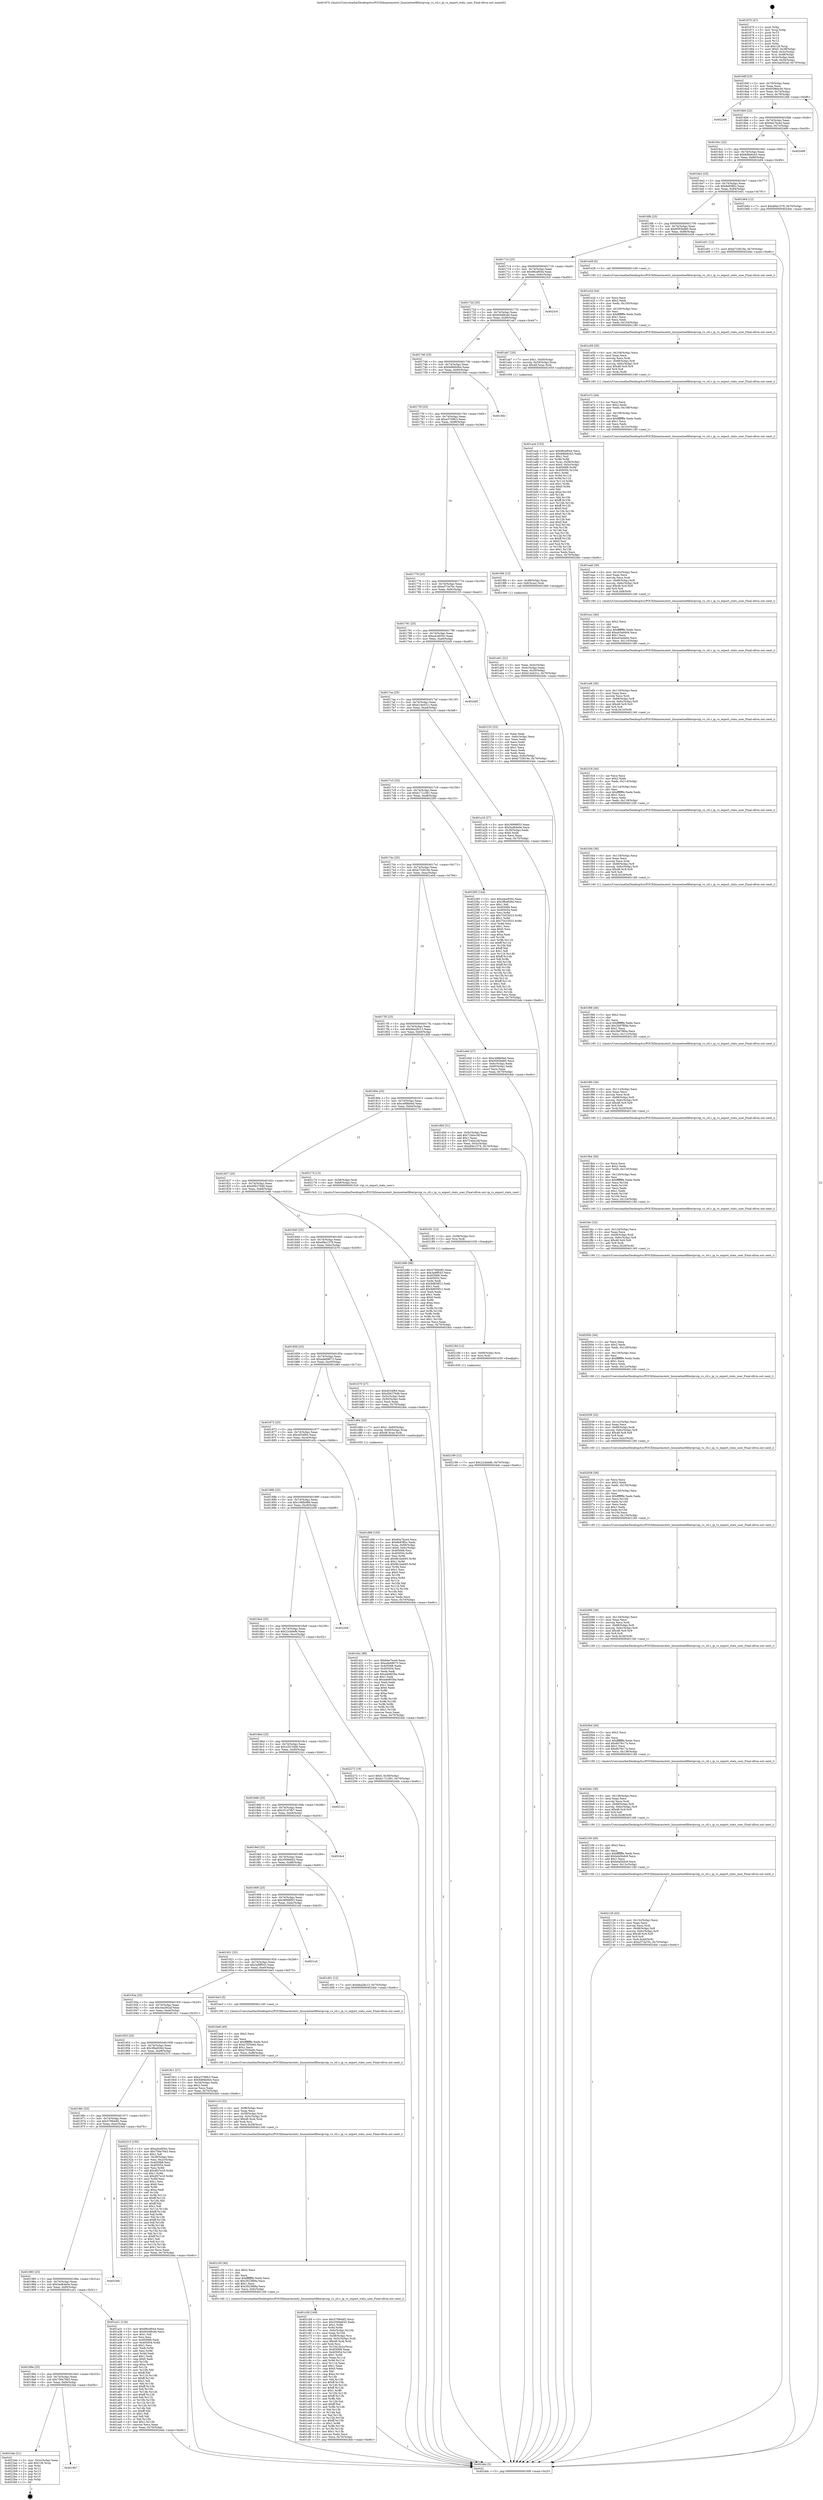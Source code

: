 digraph "0x401670" {
  label = "0x401670 (/mnt/c/Users/mathe/Desktop/tcc/POCII/binaries/extr_linuxnetnetfilteripvsip_vs_ctl.c_ip_vs_export_stats_user_Final-ollvm.out::main(0))"
  labelloc = "t"
  node[shape=record]

  Entry [label="",width=0.3,height=0.3,shape=circle,fillcolor=black,style=filled]
  "0x40169f" [label="{
     0x40169f [23]\l
     | [instrs]\l
     &nbsp;&nbsp;0x40169f \<+3\>: mov -0x70(%rbp),%eax\l
     &nbsp;&nbsp;0x4016a2 \<+2\>: mov %eax,%ecx\l
     &nbsp;&nbsp;0x4016a4 \<+6\>: sub $0x8398dc40,%ecx\l
     &nbsp;&nbsp;0x4016aa \<+3\>: mov %eax,-0x74(%rbp)\l
     &nbsp;&nbsp;0x4016ad \<+3\>: mov %ecx,-0x78(%rbp)\l
     &nbsp;&nbsp;0x4016b0 \<+6\>: je 0000000000402266 \<main+0xbf6\>\l
  }"]
  "0x402266" [label="{
     0x402266\l
  }", style=dashed]
  "0x4016b6" [label="{
     0x4016b6 [22]\l
     | [instrs]\l
     &nbsp;&nbsp;0x4016b6 \<+5\>: jmp 00000000004016bb \<main+0x4b\>\l
     &nbsp;&nbsp;0x4016bb \<+3\>: mov -0x74(%rbp),%eax\l
     &nbsp;&nbsp;0x4016be \<+5\>: sub $0x84a7bce4,%eax\l
     &nbsp;&nbsp;0x4016c3 \<+3\>: mov %eax,-0x7c(%rbp)\l
     &nbsp;&nbsp;0x4016c6 \<+6\>: je 0000000000402499 \<main+0xe29\>\l
  }"]
  Exit [label="",width=0.3,height=0.3,shape=circle,fillcolor=black,style=filled,peripheries=2]
  "0x402499" [label="{
     0x402499\l
  }", style=dashed]
  "0x4016cc" [label="{
     0x4016cc [22]\l
     | [instrs]\l
     &nbsp;&nbsp;0x4016cc \<+5\>: jmp 00000000004016d1 \<main+0x61\>\l
     &nbsp;&nbsp;0x4016d1 \<+3\>: mov -0x74(%rbp),%eax\l
     &nbsp;&nbsp;0x4016d4 \<+5\>: sub $0x8dbb6cb3,%eax\l
     &nbsp;&nbsp;0x4016d9 \<+3\>: mov %eax,-0x80(%rbp)\l
     &nbsp;&nbsp;0x4016dc \<+6\>: je 0000000000401b64 \<main+0x4f4\>\l
  }"]
  "0x4019b7" [label="{
     0x4019b7\l
  }", style=dashed]
  "0x401b64" [label="{
     0x401b64 [12]\l
     | [instrs]\l
     &nbsp;&nbsp;0x401b64 \<+7\>: movl $0xdf4e1578,-0x70(%rbp)\l
     &nbsp;&nbsp;0x401b6b \<+5\>: jmp 00000000004024dc \<main+0xe6c\>\l
  }"]
  "0x4016e2" [label="{
     0x4016e2 [25]\l
     | [instrs]\l
     &nbsp;&nbsp;0x4016e2 \<+5\>: jmp 00000000004016e7 \<main+0x77\>\l
     &nbsp;&nbsp;0x4016e7 \<+3\>: mov -0x74(%rbp),%eax\l
     &nbsp;&nbsp;0x4016ea \<+5\>: sub $0x8e85ff2c,%eax\l
     &nbsp;&nbsp;0x4016ef \<+6\>: mov %eax,-0x84(%rbp)\l
     &nbsp;&nbsp;0x4016f5 \<+6\>: je 0000000000401e01 \<main+0x791\>\l
  }"]
  "0x4023ab" [label="{
     0x4023ab [21]\l
     | [instrs]\l
     &nbsp;&nbsp;0x4023ab \<+3\>: mov -0x2c(%rbp),%eax\l
     &nbsp;&nbsp;0x4023ae \<+7\>: add $0x128,%rsp\l
     &nbsp;&nbsp;0x4023b5 \<+1\>: pop %rbx\l
     &nbsp;&nbsp;0x4023b6 \<+2\>: pop %r12\l
     &nbsp;&nbsp;0x4023b8 \<+2\>: pop %r13\l
     &nbsp;&nbsp;0x4023ba \<+2\>: pop %r14\l
     &nbsp;&nbsp;0x4023bc \<+2\>: pop %r15\l
     &nbsp;&nbsp;0x4023be \<+1\>: pop %rbp\l
     &nbsp;&nbsp;0x4023bf \<+1\>: ret\l
  }"]
  "0x401e01" [label="{
     0x401e01 [12]\l
     | [instrs]\l
     &nbsp;&nbsp;0x401e01 \<+7\>: movl $0xb733619e,-0x70(%rbp)\l
     &nbsp;&nbsp;0x401e08 \<+5\>: jmp 00000000004024dc \<main+0xe6c\>\l
  }"]
  "0x4016fb" [label="{
     0x4016fb [25]\l
     | [instrs]\l
     &nbsp;&nbsp;0x4016fb \<+5\>: jmp 0000000000401700 \<main+0x90\>\l
     &nbsp;&nbsp;0x401700 \<+3\>: mov -0x74(%rbp),%eax\l
     &nbsp;&nbsp;0x401703 \<+5\>: sub $0x9593bd60,%eax\l
     &nbsp;&nbsp;0x401708 \<+6\>: mov %eax,-0x88(%rbp)\l
     &nbsp;&nbsp;0x40170e \<+6\>: je 0000000000401e28 \<main+0x7b8\>\l
  }"]
  "0x402199" [label="{
     0x402199 [12]\l
     | [instrs]\l
     &nbsp;&nbsp;0x402199 \<+7\>: movl $0x22cbdefb,-0x70(%rbp)\l
     &nbsp;&nbsp;0x4021a0 \<+5\>: jmp 00000000004024dc \<main+0xe6c\>\l
  }"]
  "0x401e28" [label="{
     0x401e28 [5]\l
     | [instrs]\l
     &nbsp;&nbsp;0x401e28 \<+5\>: call 0000000000401160 \<next_i\>\l
     | [calls]\l
     &nbsp;&nbsp;0x401160 \{1\} (/mnt/c/Users/mathe/Desktop/tcc/POCII/binaries/extr_linuxnetnetfilteripvsip_vs_ctl.c_ip_vs_export_stats_user_Final-ollvm.out::next_i)\l
  }"]
  "0x401714" [label="{
     0x401714 [25]\l
     | [instrs]\l
     &nbsp;&nbsp;0x401714 \<+5\>: jmp 0000000000401719 \<main+0xa9\>\l
     &nbsp;&nbsp;0x401719 \<+3\>: mov -0x74(%rbp),%eax\l
     &nbsp;&nbsp;0x40171c \<+5\>: sub $0x98cef044,%eax\l
     &nbsp;&nbsp;0x401721 \<+6\>: mov %eax,-0x8c(%rbp)\l
     &nbsp;&nbsp;0x401727 \<+6\>: je 00000000004023c0 \<main+0xd50\>\l
  }"]
  "0x40218d" [label="{
     0x40218d [12]\l
     | [instrs]\l
     &nbsp;&nbsp;0x40218d \<+4\>: mov -0x68(%rbp),%rsi\l
     &nbsp;&nbsp;0x402191 \<+3\>: mov %rsi,%rdi\l
     &nbsp;&nbsp;0x402194 \<+5\>: call 0000000000401030 \<free@plt\>\l
     | [calls]\l
     &nbsp;&nbsp;0x401030 \{1\} (unknown)\l
  }"]
  "0x4023c0" [label="{
     0x4023c0\l
  }", style=dashed]
  "0x40172d" [label="{
     0x40172d [25]\l
     | [instrs]\l
     &nbsp;&nbsp;0x40172d \<+5\>: jmp 0000000000401732 \<main+0xc2\>\l
     &nbsp;&nbsp;0x401732 \<+3\>: mov -0x74(%rbp),%eax\l
     &nbsp;&nbsp;0x401735 \<+5\>: sub $0x9c0d9cd4,%eax\l
     &nbsp;&nbsp;0x40173a \<+6\>: mov %eax,-0x90(%rbp)\l
     &nbsp;&nbsp;0x401740 \<+6\>: je 0000000000401ab7 \<main+0x447\>\l
  }"]
  "0x402181" [label="{
     0x402181 [12]\l
     | [instrs]\l
     &nbsp;&nbsp;0x402181 \<+4\>: mov -0x58(%rbp),%rsi\l
     &nbsp;&nbsp;0x402185 \<+3\>: mov %rsi,%rdi\l
     &nbsp;&nbsp;0x402188 \<+5\>: call 0000000000401030 \<free@plt\>\l
     | [calls]\l
     &nbsp;&nbsp;0x401030 \{1\} (unknown)\l
  }"]
  "0x401ab7" [label="{
     0x401ab7 [20]\l
     | [instrs]\l
     &nbsp;&nbsp;0x401ab7 \<+7\>: movl $0x1,-0x50(%rbp)\l
     &nbsp;&nbsp;0x401abe \<+4\>: movslq -0x50(%rbp),%rax\l
     &nbsp;&nbsp;0x401ac2 \<+4\>: imul $0x48,%rax,%rdi\l
     &nbsp;&nbsp;0x401ac6 \<+5\>: call 0000000000401050 \<malloc@plt\>\l
     | [calls]\l
     &nbsp;&nbsp;0x401050 \{1\} (unknown)\l
  }"]
  "0x401746" [label="{
     0x401746 [25]\l
     | [instrs]\l
     &nbsp;&nbsp;0x401746 \<+5\>: jmp 000000000040174b \<main+0xdb\>\l
     &nbsp;&nbsp;0x40174b \<+3\>: mov -0x74(%rbp),%eax\l
     &nbsp;&nbsp;0x40174e \<+5\>: sub $0x9d66b0b4,%eax\l
     &nbsp;&nbsp;0x401753 \<+6\>: mov %eax,-0x94(%rbp)\l
     &nbsp;&nbsp;0x401759 \<+6\>: je 00000000004019dc \<main+0x36c\>\l
  }"]
  "0x402128" [label="{
     0x402128 [43]\l
     | [instrs]\l
     &nbsp;&nbsp;0x402128 \<+6\>: mov -0x13c(%rbp),%ecx\l
     &nbsp;&nbsp;0x40212e \<+3\>: imul %eax,%ecx\l
     &nbsp;&nbsp;0x402131 \<+3\>: movslq %ecx,%rdi\l
     &nbsp;&nbsp;0x402134 \<+4\>: mov -0x68(%rbp),%r8\l
     &nbsp;&nbsp;0x402138 \<+4\>: movslq -0x6c(%rbp),%r9\l
     &nbsp;&nbsp;0x40213c \<+4\>: imul $0x48,%r9,%r9\l
     &nbsp;&nbsp;0x402140 \<+3\>: add %r9,%r8\l
     &nbsp;&nbsp;0x402143 \<+4\>: mov %rdi,0x40(%r8)\l
     &nbsp;&nbsp;0x402147 \<+7\>: movl $0xa373a70c,-0x70(%rbp)\l
     &nbsp;&nbsp;0x40214e \<+5\>: jmp 00000000004024dc \<main+0xe6c\>\l
  }"]
  "0x4019dc" [label="{
     0x4019dc\l
  }", style=dashed]
  "0x40175f" [label="{
     0x40175f [25]\l
     | [instrs]\l
     &nbsp;&nbsp;0x40175f \<+5\>: jmp 0000000000401764 \<main+0xf4\>\l
     &nbsp;&nbsp;0x401764 \<+3\>: mov -0x74(%rbp),%eax\l
     &nbsp;&nbsp;0x401767 \<+5\>: sub $0xa3709fc3,%eax\l
     &nbsp;&nbsp;0x40176c \<+6\>: mov %eax,-0x98(%rbp)\l
     &nbsp;&nbsp;0x401772 \<+6\>: je 00000000004019f4 \<main+0x384\>\l
  }"]
  "0x402100" [label="{
     0x402100 [40]\l
     | [instrs]\l
     &nbsp;&nbsp;0x402100 \<+5\>: mov $0x2,%ecx\l
     &nbsp;&nbsp;0x402105 \<+1\>: cltd\l
     &nbsp;&nbsp;0x402106 \<+2\>: idiv %ecx\l
     &nbsp;&nbsp;0x402108 \<+6\>: imul $0xfffffffe,%edx,%ecx\l
     &nbsp;&nbsp;0x40210e \<+6\>: add $0xbda5bdc8,%ecx\l
     &nbsp;&nbsp;0x402114 \<+3\>: add $0x1,%ecx\l
     &nbsp;&nbsp;0x402117 \<+6\>: sub $0xbda5bdc8,%ecx\l
     &nbsp;&nbsp;0x40211d \<+6\>: mov %ecx,-0x13c(%rbp)\l
     &nbsp;&nbsp;0x402123 \<+5\>: call 0000000000401160 \<next_i\>\l
     | [calls]\l
     &nbsp;&nbsp;0x401160 \{1\} (/mnt/c/Users/mathe/Desktop/tcc/POCII/binaries/extr_linuxnetnetfilteripvsip_vs_ctl.c_ip_vs_export_stats_user_Final-ollvm.out::next_i)\l
  }"]
  "0x4019f4" [label="{
     0x4019f4 [13]\l
     | [instrs]\l
     &nbsp;&nbsp;0x4019f4 \<+4\>: mov -0x48(%rbp),%rax\l
     &nbsp;&nbsp;0x4019f8 \<+4\>: mov 0x8(%rax),%rdi\l
     &nbsp;&nbsp;0x4019fc \<+5\>: call 0000000000401060 \<atoi@plt\>\l
     | [calls]\l
     &nbsp;&nbsp;0x401060 \{1\} (unknown)\l
  }"]
  "0x401778" [label="{
     0x401778 [25]\l
     | [instrs]\l
     &nbsp;&nbsp;0x401778 \<+5\>: jmp 000000000040177d \<main+0x10d\>\l
     &nbsp;&nbsp;0x40177d \<+3\>: mov -0x74(%rbp),%eax\l
     &nbsp;&nbsp;0x401780 \<+5\>: sub $0xa373a70c,%eax\l
     &nbsp;&nbsp;0x401785 \<+6\>: mov %eax,-0x9c(%rbp)\l
     &nbsp;&nbsp;0x40178b \<+6\>: je 0000000000402153 \<main+0xae3\>\l
  }"]
  "0x4020dc" [label="{
     0x4020dc [36]\l
     | [instrs]\l
     &nbsp;&nbsp;0x4020dc \<+6\>: mov -0x138(%rbp),%ecx\l
     &nbsp;&nbsp;0x4020e2 \<+3\>: imul %eax,%ecx\l
     &nbsp;&nbsp;0x4020e5 \<+3\>: movslq %ecx,%rdi\l
     &nbsp;&nbsp;0x4020e8 \<+4\>: mov -0x68(%rbp),%r8\l
     &nbsp;&nbsp;0x4020ec \<+4\>: movslq -0x6c(%rbp),%r9\l
     &nbsp;&nbsp;0x4020f0 \<+4\>: imul $0x48,%r9,%r9\l
     &nbsp;&nbsp;0x4020f4 \<+3\>: add %r9,%r8\l
     &nbsp;&nbsp;0x4020f7 \<+4\>: mov %rdi,0x38(%r8)\l
     &nbsp;&nbsp;0x4020fb \<+5\>: call 0000000000401160 \<next_i\>\l
     | [calls]\l
     &nbsp;&nbsp;0x401160 \{1\} (/mnt/c/Users/mathe/Desktop/tcc/POCII/binaries/extr_linuxnetnetfilteripvsip_vs_ctl.c_ip_vs_export_stats_user_Final-ollvm.out::next_i)\l
  }"]
  "0x402153" [label="{
     0x402153 [33]\l
     | [instrs]\l
     &nbsp;&nbsp;0x402153 \<+2\>: xor %eax,%eax\l
     &nbsp;&nbsp;0x402155 \<+3\>: mov -0x6c(%rbp),%ecx\l
     &nbsp;&nbsp;0x402158 \<+2\>: mov %eax,%edx\l
     &nbsp;&nbsp;0x40215a \<+2\>: sub %ecx,%edx\l
     &nbsp;&nbsp;0x40215c \<+2\>: mov %eax,%ecx\l
     &nbsp;&nbsp;0x40215e \<+3\>: sub $0x1,%ecx\l
     &nbsp;&nbsp;0x402161 \<+2\>: add %ecx,%edx\l
     &nbsp;&nbsp;0x402163 \<+2\>: sub %edx,%eax\l
     &nbsp;&nbsp;0x402165 \<+3\>: mov %eax,-0x6c(%rbp)\l
     &nbsp;&nbsp;0x402168 \<+7\>: movl $0xb733619e,-0x70(%rbp)\l
     &nbsp;&nbsp;0x40216f \<+5\>: jmp 00000000004024dc \<main+0xe6c\>\l
  }"]
  "0x401791" [label="{
     0x401791 [25]\l
     | [instrs]\l
     &nbsp;&nbsp;0x401791 \<+5\>: jmp 0000000000401796 \<main+0x126\>\l
     &nbsp;&nbsp;0x401796 \<+3\>: mov -0x74(%rbp),%eax\l
     &nbsp;&nbsp;0x401799 \<+5\>: sub $0xa4ce930c,%eax\l
     &nbsp;&nbsp;0x40179e \<+6\>: mov %eax,-0xa0(%rbp)\l
     &nbsp;&nbsp;0x4017a4 \<+6\>: je 00000000004024d5 \<main+0xe65\>\l
  }"]
  "0x4020b4" [label="{
     0x4020b4 [40]\l
     | [instrs]\l
     &nbsp;&nbsp;0x4020b4 \<+5\>: mov $0x2,%ecx\l
     &nbsp;&nbsp;0x4020b9 \<+1\>: cltd\l
     &nbsp;&nbsp;0x4020ba \<+2\>: idiv %ecx\l
     &nbsp;&nbsp;0x4020bc \<+6\>: imul $0xfffffffe,%edx,%ecx\l
     &nbsp;&nbsp;0x4020c2 \<+6\>: add $0x6b7fe17a,%ecx\l
     &nbsp;&nbsp;0x4020c8 \<+3\>: add $0x1,%ecx\l
     &nbsp;&nbsp;0x4020cb \<+6\>: sub $0x6b7fe17a,%ecx\l
     &nbsp;&nbsp;0x4020d1 \<+6\>: mov %ecx,-0x138(%rbp)\l
     &nbsp;&nbsp;0x4020d7 \<+5\>: call 0000000000401160 \<next_i\>\l
     | [calls]\l
     &nbsp;&nbsp;0x401160 \{1\} (/mnt/c/Users/mathe/Desktop/tcc/POCII/binaries/extr_linuxnetnetfilteripvsip_vs_ctl.c_ip_vs_export_stats_user_Final-ollvm.out::next_i)\l
  }"]
  "0x4024d5" [label="{
     0x4024d5\l
  }", style=dashed]
  "0x4017aa" [label="{
     0x4017aa [25]\l
     | [instrs]\l
     &nbsp;&nbsp;0x4017aa \<+5\>: jmp 00000000004017af \<main+0x13f\>\l
     &nbsp;&nbsp;0x4017af \<+3\>: mov -0x74(%rbp),%eax\l
     &nbsp;&nbsp;0x4017b2 \<+5\>: sub $0xb14e431c,%eax\l
     &nbsp;&nbsp;0x4017b7 \<+6\>: mov %eax,-0xa4(%rbp)\l
     &nbsp;&nbsp;0x4017bd \<+6\>: je 0000000000401a16 \<main+0x3a6\>\l
  }"]
  "0x402090" [label="{
     0x402090 [36]\l
     | [instrs]\l
     &nbsp;&nbsp;0x402090 \<+6\>: mov -0x134(%rbp),%ecx\l
     &nbsp;&nbsp;0x402096 \<+3\>: imul %eax,%ecx\l
     &nbsp;&nbsp;0x402099 \<+3\>: movslq %ecx,%rdi\l
     &nbsp;&nbsp;0x40209c \<+4\>: mov -0x68(%rbp),%r8\l
     &nbsp;&nbsp;0x4020a0 \<+4\>: movslq -0x6c(%rbp),%r9\l
     &nbsp;&nbsp;0x4020a4 \<+4\>: imul $0x48,%r9,%r9\l
     &nbsp;&nbsp;0x4020a8 \<+3\>: add %r9,%r8\l
     &nbsp;&nbsp;0x4020ab \<+4\>: mov %rdi,0x30(%r8)\l
     &nbsp;&nbsp;0x4020af \<+5\>: call 0000000000401160 \<next_i\>\l
     | [calls]\l
     &nbsp;&nbsp;0x401160 \{1\} (/mnt/c/Users/mathe/Desktop/tcc/POCII/binaries/extr_linuxnetnetfilteripvsip_vs_ctl.c_ip_vs_export_stats_user_Final-ollvm.out::next_i)\l
  }"]
  "0x401a16" [label="{
     0x401a16 [27]\l
     | [instrs]\l
     &nbsp;&nbsp;0x401a16 \<+5\>: mov $0x38999f53,%eax\l
     &nbsp;&nbsp;0x401a1b \<+5\>: mov $0x5ad64e0e,%ecx\l
     &nbsp;&nbsp;0x401a20 \<+3\>: mov -0x30(%rbp),%edx\l
     &nbsp;&nbsp;0x401a23 \<+3\>: cmp $0x0,%edx\l
     &nbsp;&nbsp;0x401a26 \<+3\>: cmove %ecx,%eax\l
     &nbsp;&nbsp;0x401a29 \<+3\>: mov %eax,-0x70(%rbp)\l
     &nbsp;&nbsp;0x401a2c \<+5\>: jmp 00000000004024dc \<main+0xe6c\>\l
  }"]
  "0x4017c3" [label="{
     0x4017c3 [25]\l
     | [instrs]\l
     &nbsp;&nbsp;0x4017c3 \<+5\>: jmp 00000000004017c8 \<main+0x158\>\l
     &nbsp;&nbsp;0x4017c8 \<+3\>: mov -0x74(%rbp),%eax\l
     &nbsp;&nbsp;0x4017cb \<+5\>: sub $0xb171c381,%eax\l
     &nbsp;&nbsp;0x4017d0 \<+6\>: mov %eax,-0xa8(%rbp)\l
     &nbsp;&nbsp;0x4017d6 \<+6\>: je 0000000000402285 \<main+0xc15\>\l
  }"]
  "0x402058" [label="{
     0x402058 [56]\l
     | [instrs]\l
     &nbsp;&nbsp;0x402058 \<+2\>: xor %ecx,%ecx\l
     &nbsp;&nbsp;0x40205a \<+5\>: mov $0x2,%edx\l
     &nbsp;&nbsp;0x40205f \<+6\>: mov %edx,-0x130(%rbp)\l
     &nbsp;&nbsp;0x402065 \<+1\>: cltd\l
     &nbsp;&nbsp;0x402066 \<+6\>: mov -0x130(%rbp),%esi\l
     &nbsp;&nbsp;0x40206c \<+2\>: idiv %esi\l
     &nbsp;&nbsp;0x40206e \<+6\>: imul $0xfffffffe,%edx,%edx\l
     &nbsp;&nbsp;0x402074 \<+3\>: mov %ecx,%r10d\l
     &nbsp;&nbsp;0x402077 \<+3\>: sub %edx,%r10d\l
     &nbsp;&nbsp;0x40207a \<+2\>: mov %ecx,%edx\l
     &nbsp;&nbsp;0x40207c \<+3\>: sub $0x1,%edx\l
     &nbsp;&nbsp;0x40207f \<+3\>: add %edx,%r10d\l
     &nbsp;&nbsp;0x402082 \<+3\>: sub %r10d,%ecx\l
     &nbsp;&nbsp;0x402085 \<+6\>: mov %ecx,-0x134(%rbp)\l
     &nbsp;&nbsp;0x40208b \<+5\>: call 0000000000401160 \<next_i\>\l
     | [calls]\l
     &nbsp;&nbsp;0x401160 \{1\} (/mnt/c/Users/mathe/Desktop/tcc/POCII/binaries/extr_linuxnetnetfilteripvsip_vs_ctl.c_ip_vs_export_stats_user_Final-ollvm.out::next_i)\l
  }"]
  "0x402285" [label="{
     0x402285 [144]\l
     | [instrs]\l
     &nbsp;&nbsp;0x402285 \<+5\>: mov $0xa4ce930c,%eax\l
     &nbsp;&nbsp;0x40228a \<+5\>: mov $0x3fbe926d,%ecx\l
     &nbsp;&nbsp;0x40228f \<+2\>: mov $0x1,%dl\l
     &nbsp;&nbsp;0x402291 \<+7\>: mov 0x405068,%esi\l
     &nbsp;&nbsp;0x402298 \<+7\>: mov 0x405054,%edi\l
     &nbsp;&nbsp;0x40229f \<+3\>: mov %esi,%r8d\l
     &nbsp;&nbsp;0x4022a2 \<+7\>: add $0x75433023,%r8d\l
     &nbsp;&nbsp;0x4022a9 \<+4\>: sub $0x1,%r8d\l
     &nbsp;&nbsp;0x4022ad \<+7\>: sub $0x75433023,%r8d\l
     &nbsp;&nbsp;0x4022b4 \<+4\>: imul %r8d,%esi\l
     &nbsp;&nbsp;0x4022b8 \<+3\>: and $0x1,%esi\l
     &nbsp;&nbsp;0x4022bb \<+3\>: cmp $0x0,%esi\l
     &nbsp;&nbsp;0x4022be \<+4\>: sete %r9b\l
     &nbsp;&nbsp;0x4022c2 \<+3\>: cmp $0xa,%edi\l
     &nbsp;&nbsp;0x4022c5 \<+4\>: setl %r10b\l
     &nbsp;&nbsp;0x4022c9 \<+3\>: mov %r9b,%r11b\l
     &nbsp;&nbsp;0x4022cc \<+4\>: xor $0xff,%r11b\l
     &nbsp;&nbsp;0x4022d0 \<+3\>: mov %r10b,%bl\l
     &nbsp;&nbsp;0x4022d3 \<+3\>: xor $0xff,%bl\l
     &nbsp;&nbsp;0x4022d6 \<+3\>: xor $0x1,%dl\l
     &nbsp;&nbsp;0x4022d9 \<+3\>: mov %r11b,%r14b\l
     &nbsp;&nbsp;0x4022dc \<+4\>: and $0xff,%r14b\l
     &nbsp;&nbsp;0x4022e0 \<+3\>: and %dl,%r9b\l
     &nbsp;&nbsp;0x4022e3 \<+3\>: mov %bl,%r15b\l
     &nbsp;&nbsp;0x4022e6 \<+4\>: and $0xff,%r15b\l
     &nbsp;&nbsp;0x4022ea \<+3\>: and %dl,%r10b\l
     &nbsp;&nbsp;0x4022ed \<+3\>: or %r9b,%r14b\l
     &nbsp;&nbsp;0x4022f0 \<+3\>: or %r10b,%r15b\l
     &nbsp;&nbsp;0x4022f3 \<+3\>: xor %r15b,%r14b\l
     &nbsp;&nbsp;0x4022f6 \<+3\>: or %bl,%r11b\l
     &nbsp;&nbsp;0x4022f9 \<+4\>: xor $0xff,%r11b\l
     &nbsp;&nbsp;0x4022fd \<+3\>: or $0x1,%dl\l
     &nbsp;&nbsp;0x402300 \<+3\>: and %dl,%r11b\l
     &nbsp;&nbsp;0x402303 \<+3\>: or %r11b,%r14b\l
     &nbsp;&nbsp;0x402306 \<+4\>: test $0x1,%r14b\l
     &nbsp;&nbsp;0x40230a \<+3\>: cmovne %ecx,%eax\l
     &nbsp;&nbsp;0x40230d \<+3\>: mov %eax,-0x70(%rbp)\l
     &nbsp;&nbsp;0x402310 \<+5\>: jmp 00000000004024dc \<main+0xe6c\>\l
  }"]
  "0x4017dc" [label="{
     0x4017dc [25]\l
     | [instrs]\l
     &nbsp;&nbsp;0x4017dc \<+5\>: jmp 00000000004017e1 \<main+0x171\>\l
     &nbsp;&nbsp;0x4017e1 \<+3\>: mov -0x74(%rbp),%eax\l
     &nbsp;&nbsp;0x4017e4 \<+5\>: sub $0xb733619e,%eax\l
     &nbsp;&nbsp;0x4017e9 \<+6\>: mov %eax,-0xac(%rbp)\l
     &nbsp;&nbsp;0x4017ef \<+6\>: je 0000000000401e0d \<main+0x79d\>\l
  }"]
  "0x402038" [label="{
     0x402038 [32]\l
     | [instrs]\l
     &nbsp;&nbsp;0x402038 \<+6\>: mov -0x12c(%rbp),%ecx\l
     &nbsp;&nbsp;0x40203e \<+3\>: imul %eax,%ecx\l
     &nbsp;&nbsp;0x402041 \<+4\>: mov -0x68(%rbp),%rdi\l
     &nbsp;&nbsp;0x402045 \<+4\>: movslq -0x6c(%rbp),%r8\l
     &nbsp;&nbsp;0x402049 \<+4\>: imul $0x48,%r8,%r8\l
     &nbsp;&nbsp;0x40204d \<+3\>: add %r8,%rdi\l
     &nbsp;&nbsp;0x402050 \<+3\>: mov %ecx,0x2c(%rdi)\l
     &nbsp;&nbsp;0x402053 \<+5\>: call 0000000000401160 \<next_i\>\l
     | [calls]\l
     &nbsp;&nbsp;0x401160 \{1\} (/mnt/c/Users/mathe/Desktop/tcc/POCII/binaries/extr_linuxnetnetfilteripvsip_vs_ctl.c_ip_vs_export_stats_user_Final-ollvm.out::next_i)\l
  }"]
  "0x401e0d" [label="{
     0x401e0d [27]\l
     | [instrs]\l
     &nbsp;&nbsp;0x401e0d \<+5\>: mov $0xc488b0ed,%eax\l
     &nbsp;&nbsp;0x401e12 \<+5\>: mov $0x9593bd60,%ecx\l
     &nbsp;&nbsp;0x401e17 \<+3\>: mov -0x6c(%rbp),%edx\l
     &nbsp;&nbsp;0x401e1a \<+3\>: cmp -0x60(%rbp),%edx\l
     &nbsp;&nbsp;0x401e1d \<+3\>: cmovl %ecx,%eax\l
     &nbsp;&nbsp;0x401e20 \<+3\>: mov %eax,-0x70(%rbp)\l
     &nbsp;&nbsp;0x401e23 \<+5\>: jmp 00000000004024dc \<main+0xe6c\>\l
  }"]
  "0x4017f5" [label="{
     0x4017f5 [25]\l
     | [instrs]\l
     &nbsp;&nbsp;0x4017f5 \<+5\>: jmp 00000000004017fa \<main+0x18a\>\l
     &nbsp;&nbsp;0x4017fa \<+3\>: mov -0x74(%rbp),%eax\l
     &nbsp;&nbsp;0x4017fd \<+5\>: sub $0xbba28c13,%eax\l
     &nbsp;&nbsp;0x401802 \<+6\>: mov %eax,-0xb0(%rbp)\l
     &nbsp;&nbsp;0x401808 \<+6\>: je 0000000000401d0d \<main+0x69d\>\l
  }"]
  "0x40200c" [label="{
     0x40200c [44]\l
     | [instrs]\l
     &nbsp;&nbsp;0x40200c \<+2\>: xor %ecx,%ecx\l
     &nbsp;&nbsp;0x40200e \<+5\>: mov $0x2,%edx\l
     &nbsp;&nbsp;0x402013 \<+6\>: mov %edx,-0x128(%rbp)\l
     &nbsp;&nbsp;0x402019 \<+1\>: cltd\l
     &nbsp;&nbsp;0x40201a \<+6\>: mov -0x128(%rbp),%esi\l
     &nbsp;&nbsp;0x402020 \<+2\>: idiv %esi\l
     &nbsp;&nbsp;0x402022 \<+6\>: imul $0xfffffffe,%edx,%edx\l
     &nbsp;&nbsp;0x402028 \<+3\>: sub $0x1,%ecx\l
     &nbsp;&nbsp;0x40202b \<+2\>: sub %ecx,%edx\l
     &nbsp;&nbsp;0x40202d \<+6\>: mov %edx,-0x12c(%rbp)\l
     &nbsp;&nbsp;0x402033 \<+5\>: call 0000000000401160 \<next_i\>\l
     | [calls]\l
     &nbsp;&nbsp;0x401160 \{1\} (/mnt/c/Users/mathe/Desktop/tcc/POCII/binaries/extr_linuxnetnetfilteripvsip_vs_ctl.c_ip_vs_export_stats_user_Final-ollvm.out::next_i)\l
  }"]
  "0x401d0d" [label="{
     0x401d0d [31]\l
     | [instrs]\l
     &nbsp;&nbsp;0x401d0d \<+3\>: mov -0x5c(%rbp),%eax\l
     &nbsp;&nbsp;0x401d10 \<+5\>: add $0x724ba18f,%eax\l
     &nbsp;&nbsp;0x401d15 \<+3\>: add $0x1,%eax\l
     &nbsp;&nbsp;0x401d18 \<+5\>: sub $0x724ba18f,%eax\l
     &nbsp;&nbsp;0x401d1d \<+3\>: mov %eax,-0x5c(%rbp)\l
     &nbsp;&nbsp;0x401d20 \<+7\>: movl $0xdf4e1578,-0x70(%rbp)\l
     &nbsp;&nbsp;0x401d27 \<+5\>: jmp 00000000004024dc \<main+0xe6c\>\l
  }"]
  "0x40180e" [label="{
     0x40180e [25]\l
     | [instrs]\l
     &nbsp;&nbsp;0x40180e \<+5\>: jmp 0000000000401813 \<main+0x1a3\>\l
     &nbsp;&nbsp;0x401813 \<+3\>: mov -0x74(%rbp),%eax\l
     &nbsp;&nbsp;0x401816 \<+5\>: sub $0xc488b0ed,%eax\l
     &nbsp;&nbsp;0x40181b \<+6\>: mov %eax,-0xb4(%rbp)\l
     &nbsp;&nbsp;0x401821 \<+6\>: je 0000000000402174 \<main+0xb04\>\l
  }"]
  "0x401fec" [label="{
     0x401fec [32]\l
     | [instrs]\l
     &nbsp;&nbsp;0x401fec \<+6\>: mov -0x124(%rbp),%ecx\l
     &nbsp;&nbsp;0x401ff2 \<+3\>: imul %eax,%ecx\l
     &nbsp;&nbsp;0x401ff5 \<+4\>: mov -0x68(%rbp),%rdi\l
     &nbsp;&nbsp;0x401ff9 \<+4\>: movslq -0x6c(%rbp),%r8\l
     &nbsp;&nbsp;0x401ffd \<+4\>: imul $0x48,%r8,%r8\l
     &nbsp;&nbsp;0x402001 \<+3\>: add %r8,%rdi\l
     &nbsp;&nbsp;0x402004 \<+3\>: mov %ecx,0x28(%rdi)\l
     &nbsp;&nbsp;0x402007 \<+5\>: call 0000000000401160 \<next_i\>\l
     | [calls]\l
     &nbsp;&nbsp;0x401160 \{1\} (/mnt/c/Users/mathe/Desktop/tcc/POCII/binaries/extr_linuxnetnetfilteripvsip_vs_ctl.c_ip_vs_export_stats_user_Final-ollvm.out::next_i)\l
  }"]
  "0x402174" [label="{
     0x402174 [13]\l
     | [instrs]\l
     &nbsp;&nbsp;0x402174 \<+4\>: mov -0x58(%rbp),%rdi\l
     &nbsp;&nbsp;0x402178 \<+4\>: mov -0x68(%rbp),%rsi\l
     &nbsp;&nbsp;0x40217c \<+5\>: call 00000000004015c0 \<ip_vs_export_stats_user\>\l
     | [calls]\l
     &nbsp;&nbsp;0x4015c0 \{1\} (/mnt/c/Users/mathe/Desktop/tcc/POCII/binaries/extr_linuxnetnetfilteripvsip_vs_ctl.c_ip_vs_export_stats_user_Final-ollvm.out::ip_vs_export_stats_user)\l
  }"]
  "0x401827" [label="{
     0x401827 [25]\l
     | [instrs]\l
     &nbsp;&nbsp;0x401827 \<+5\>: jmp 000000000040182c \<main+0x1bc\>\l
     &nbsp;&nbsp;0x40182c \<+3\>: mov -0x74(%rbp),%eax\l
     &nbsp;&nbsp;0x40182f \<+5\>: sub $0xd5627948,%eax\l
     &nbsp;&nbsp;0x401834 \<+6\>: mov %eax,-0xb8(%rbp)\l
     &nbsp;&nbsp;0x40183a \<+6\>: je 0000000000401b8b \<main+0x51b\>\l
  }"]
  "0x401fb4" [label="{
     0x401fb4 [56]\l
     | [instrs]\l
     &nbsp;&nbsp;0x401fb4 \<+2\>: xor %ecx,%ecx\l
     &nbsp;&nbsp;0x401fb6 \<+5\>: mov $0x2,%edx\l
     &nbsp;&nbsp;0x401fbb \<+6\>: mov %edx,-0x120(%rbp)\l
     &nbsp;&nbsp;0x401fc1 \<+1\>: cltd\l
     &nbsp;&nbsp;0x401fc2 \<+6\>: mov -0x120(%rbp),%esi\l
     &nbsp;&nbsp;0x401fc8 \<+2\>: idiv %esi\l
     &nbsp;&nbsp;0x401fca \<+6\>: imul $0xfffffffe,%edx,%edx\l
     &nbsp;&nbsp;0x401fd0 \<+3\>: mov %ecx,%r10d\l
     &nbsp;&nbsp;0x401fd3 \<+3\>: sub %edx,%r10d\l
     &nbsp;&nbsp;0x401fd6 \<+2\>: mov %ecx,%edx\l
     &nbsp;&nbsp;0x401fd8 \<+3\>: sub $0x1,%edx\l
     &nbsp;&nbsp;0x401fdb \<+3\>: add %edx,%r10d\l
     &nbsp;&nbsp;0x401fde \<+3\>: sub %r10d,%ecx\l
     &nbsp;&nbsp;0x401fe1 \<+6\>: mov %ecx,-0x124(%rbp)\l
     &nbsp;&nbsp;0x401fe7 \<+5\>: call 0000000000401160 \<next_i\>\l
     | [calls]\l
     &nbsp;&nbsp;0x401160 \{1\} (/mnt/c/Users/mathe/Desktop/tcc/POCII/binaries/extr_linuxnetnetfilteripvsip_vs_ctl.c_ip_vs_export_stats_user_Final-ollvm.out::next_i)\l
  }"]
  "0x401b8b" [label="{
     0x401b8b [88]\l
     | [instrs]\l
     &nbsp;&nbsp;0x401b8b \<+5\>: mov $0x57994df2,%eax\l
     &nbsp;&nbsp;0x401b90 \<+5\>: mov $0x3a9ff543,%ecx\l
     &nbsp;&nbsp;0x401b95 \<+7\>: mov 0x405068,%edx\l
     &nbsp;&nbsp;0x401b9c \<+7\>: mov 0x405054,%esi\l
     &nbsp;&nbsp;0x401ba3 \<+2\>: mov %edx,%edi\l
     &nbsp;&nbsp;0x401ba5 \<+6\>: sub $0x9d859f12,%edi\l
     &nbsp;&nbsp;0x401bab \<+3\>: sub $0x1,%edi\l
     &nbsp;&nbsp;0x401bae \<+6\>: add $0x9d859f12,%edi\l
     &nbsp;&nbsp;0x401bb4 \<+3\>: imul %edi,%edx\l
     &nbsp;&nbsp;0x401bb7 \<+3\>: and $0x1,%edx\l
     &nbsp;&nbsp;0x401bba \<+3\>: cmp $0x0,%edx\l
     &nbsp;&nbsp;0x401bbd \<+4\>: sete %r8b\l
     &nbsp;&nbsp;0x401bc1 \<+3\>: cmp $0xa,%esi\l
     &nbsp;&nbsp;0x401bc4 \<+4\>: setl %r9b\l
     &nbsp;&nbsp;0x401bc8 \<+3\>: mov %r8b,%r10b\l
     &nbsp;&nbsp;0x401bcb \<+3\>: and %r9b,%r10b\l
     &nbsp;&nbsp;0x401bce \<+3\>: xor %r9b,%r8b\l
     &nbsp;&nbsp;0x401bd1 \<+3\>: or %r8b,%r10b\l
     &nbsp;&nbsp;0x401bd4 \<+4\>: test $0x1,%r10b\l
     &nbsp;&nbsp;0x401bd8 \<+3\>: cmovne %ecx,%eax\l
     &nbsp;&nbsp;0x401bdb \<+3\>: mov %eax,-0x70(%rbp)\l
     &nbsp;&nbsp;0x401bde \<+5\>: jmp 00000000004024dc \<main+0xe6c\>\l
  }"]
  "0x401840" [label="{
     0x401840 [25]\l
     | [instrs]\l
     &nbsp;&nbsp;0x401840 \<+5\>: jmp 0000000000401845 \<main+0x1d5\>\l
     &nbsp;&nbsp;0x401845 \<+3\>: mov -0x74(%rbp),%eax\l
     &nbsp;&nbsp;0x401848 \<+5\>: sub $0xdf4e1578,%eax\l
     &nbsp;&nbsp;0x40184d \<+6\>: mov %eax,-0xbc(%rbp)\l
     &nbsp;&nbsp;0x401853 \<+6\>: je 0000000000401b70 \<main+0x500\>\l
  }"]
  "0x401f90" [label="{
     0x401f90 [36]\l
     | [instrs]\l
     &nbsp;&nbsp;0x401f90 \<+6\>: mov -0x11c(%rbp),%ecx\l
     &nbsp;&nbsp;0x401f96 \<+3\>: imul %eax,%ecx\l
     &nbsp;&nbsp;0x401f99 \<+3\>: movslq %ecx,%rdi\l
     &nbsp;&nbsp;0x401f9c \<+4\>: mov -0x68(%rbp),%r8\l
     &nbsp;&nbsp;0x401fa0 \<+4\>: movslq -0x6c(%rbp),%r9\l
     &nbsp;&nbsp;0x401fa4 \<+4\>: imul $0x48,%r9,%r9\l
     &nbsp;&nbsp;0x401fa8 \<+3\>: add %r9,%r8\l
     &nbsp;&nbsp;0x401fab \<+4\>: mov %rdi,0x20(%r8)\l
     &nbsp;&nbsp;0x401faf \<+5\>: call 0000000000401160 \<next_i\>\l
     | [calls]\l
     &nbsp;&nbsp;0x401160 \{1\} (/mnt/c/Users/mathe/Desktop/tcc/POCII/binaries/extr_linuxnetnetfilteripvsip_vs_ctl.c_ip_vs_export_stats_user_Final-ollvm.out::next_i)\l
  }"]
  "0x401b70" [label="{
     0x401b70 [27]\l
     | [instrs]\l
     &nbsp;&nbsp;0x401b70 \<+5\>: mov $0x4034f64,%eax\l
     &nbsp;&nbsp;0x401b75 \<+5\>: mov $0xd5627948,%ecx\l
     &nbsp;&nbsp;0x401b7a \<+3\>: mov -0x5c(%rbp),%edx\l
     &nbsp;&nbsp;0x401b7d \<+3\>: cmp -0x50(%rbp),%edx\l
     &nbsp;&nbsp;0x401b80 \<+3\>: cmovl %ecx,%eax\l
     &nbsp;&nbsp;0x401b83 \<+3\>: mov %eax,-0x70(%rbp)\l
     &nbsp;&nbsp;0x401b86 \<+5\>: jmp 00000000004024dc \<main+0xe6c\>\l
  }"]
  "0x401859" [label="{
     0x401859 [25]\l
     | [instrs]\l
     &nbsp;&nbsp;0x401859 \<+5\>: jmp 000000000040185e \<main+0x1ee\>\l
     &nbsp;&nbsp;0x40185e \<+3\>: mov -0x74(%rbp),%eax\l
     &nbsp;&nbsp;0x401861 \<+5\>: sub $0xede69673,%eax\l
     &nbsp;&nbsp;0x401866 \<+6\>: mov %eax,-0xc0(%rbp)\l
     &nbsp;&nbsp;0x40186c \<+6\>: je 0000000000401d84 \<main+0x714\>\l
  }"]
  "0x401f68" [label="{
     0x401f68 [40]\l
     | [instrs]\l
     &nbsp;&nbsp;0x401f68 \<+5\>: mov $0x2,%ecx\l
     &nbsp;&nbsp;0x401f6d \<+1\>: cltd\l
     &nbsp;&nbsp;0x401f6e \<+2\>: idiv %ecx\l
     &nbsp;&nbsp;0x401f70 \<+6\>: imul $0xfffffffe,%edx,%ecx\l
     &nbsp;&nbsp;0x401f76 \<+6\>: add $0x2b87f69a,%ecx\l
     &nbsp;&nbsp;0x401f7c \<+3\>: add $0x1,%ecx\l
     &nbsp;&nbsp;0x401f7f \<+6\>: sub $0x2b87f69a,%ecx\l
     &nbsp;&nbsp;0x401f85 \<+6\>: mov %ecx,-0x11c(%rbp)\l
     &nbsp;&nbsp;0x401f8b \<+5\>: call 0000000000401160 \<next_i\>\l
     | [calls]\l
     &nbsp;&nbsp;0x401160 \{1\} (/mnt/c/Users/mathe/Desktop/tcc/POCII/binaries/extr_linuxnetnetfilteripvsip_vs_ctl.c_ip_vs_export_stats_user_Final-ollvm.out::next_i)\l
  }"]
  "0x401d84" [label="{
     0x401d84 [20]\l
     | [instrs]\l
     &nbsp;&nbsp;0x401d84 \<+7\>: movl $0x1,-0x60(%rbp)\l
     &nbsp;&nbsp;0x401d8b \<+4\>: movslq -0x60(%rbp),%rax\l
     &nbsp;&nbsp;0x401d8f \<+4\>: imul $0x48,%rax,%rdi\l
     &nbsp;&nbsp;0x401d93 \<+5\>: call 0000000000401050 \<malloc@plt\>\l
     | [calls]\l
     &nbsp;&nbsp;0x401050 \{1\} (unknown)\l
  }"]
  "0x401872" [label="{
     0x401872 [25]\l
     | [instrs]\l
     &nbsp;&nbsp;0x401872 \<+5\>: jmp 0000000000401877 \<main+0x207\>\l
     &nbsp;&nbsp;0x401877 \<+3\>: mov -0x74(%rbp),%eax\l
     &nbsp;&nbsp;0x40187a \<+5\>: sub $0x4034f64,%eax\l
     &nbsp;&nbsp;0x40187f \<+6\>: mov %eax,-0xc4(%rbp)\l
     &nbsp;&nbsp;0x401885 \<+6\>: je 0000000000401d2c \<main+0x6bc\>\l
  }"]
  "0x401f44" [label="{
     0x401f44 [36]\l
     | [instrs]\l
     &nbsp;&nbsp;0x401f44 \<+6\>: mov -0x118(%rbp),%ecx\l
     &nbsp;&nbsp;0x401f4a \<+3\>: imul %eax,%ecx\l
     &nbsp;&nbsp;0x401f4d \<+3\>: movslq %ecx,%rdi\l
     &nbsp;&nbsp;0x401f50 \<+4\>: mov -0x68(%rbp),%r8\l
     &nbsp;&nbsp;0x401f54 \<+4\>: movslq -0x6c(%rbp),%r9\l
     &nbsp;&nbsp;0x401f58 \<+4\>: imul $0x48,%r9,%r9\l
     &nbsp;&nbsp;0x401f5c \<+3\>: add %r9,%r8\l
     &nbsp;&nbsp;0x401f5f \<+4\>: mov %rdi,0x18(%r8)\l
     &nbsp;&nbsp;0x401f63 \<+5\>: call 0000000000401160 \<next_i\>\l
     | [calls]\l
     &nbsp;&nbsp;0x401160 \{1\} (/mnt/c/Users/mathe/Desktop/tcc/POCII/binaries/extr_linuxnetnetfilteripvsip_vs_ctl.c_ip_vs_export_stats_user_Final-ollvm.out::next_i)\l
  }"]
  "0x401d2c" [label="{
     0x401d2c [88]\l
     | [instrs]\l
     &nbsp;&nbsp;0x401d2c \<+5\>: mov $0x84a7bce4,%eax\l
     &nbsp;&nbsp;0x401d31 \<+5\>: mov $0xede69673,%ecx\l
     &nbsp;&nbsp;0x401d36 \<+7\>: mov 0x405068,%edx\l
     &nbsp;&nbsp;0x401d3d \<+7\>: mov 0x405054,%esi\l
     &nbsp;&nbsp;0x401d44 \<+2\>: mov %edx,%edi\l
     &nbsp;&nbsp;0x401d46 \<+6\>: add $0xa4e803ba,%edi\l
     &nbsp;&nbsp;0x401d4c \<+3\>: sub $0x1,%edi\l
     &nbsp;&nbsp;0x401d4f \<+6\>: sub $0xa4e803ba,%edi\l
     &nbsp;&nbsp;0x401d55 \<+3\>: imul %edi,%edx\l
     &nbsp;&nbsp;0x401d58 \<+3\>: and $0x1,%edx\l
     &nbsp;&nbsp;0x401d5b \<+3\>: cmp $0x0,%edx\l
     &nbsp;&nbsp;0x401d5e \<+4\>: sete %r8b\l
     &nbsp;&nbsp;0x401d62 \<+3\>: cmp $0xa,%esi\l
     &nbsp;&nbsp;0x401d65 \<+4\>: setl %r9b\l
     &nbsp;&nbsp;0x401d69 \<+3\>: mov %r8b,%r10b\l
     &nbsp;&nbsp;0x401d6c \<+3\>: and %r9b,%r10b\l
     &nbsp;&nbsp;0x401d6f \<+3\>: xor %r9b,%r8b\l
     &nbsp;&nbsp;0x401d72 \<+3\>: or %r8b,%r10b\l
     &nbsp;&nbsp;0x401d75 \<+4\>: test $0x1,%r10b\l
     &nbsp;&nbsp;0x401d79 \<+3\>: cmovne %ecx,%eax\l
     &nbsp;&nbsp;0x401d7c \<+3\>: mov %eax,-0x70(%rbp)\l
     &nbsp;&nbsp;0x401d7f \<+5\>: jmp 00000000004024dc \<main+0xe6c\>\l
  }"]
  "0x40188b" [label="{
     0x40188b [25]\l
     | [instrs]\l
     &nbsp;&nbsp;0x40188b \<+5\>: jmp 0000000000401890 \<main+0x220\>\l
     &nbsp;&nbsp;0x401890 \<+3\>: mov -0x74(%rbp),%eax\l
     &nbsp;&nbsp;0x401893 \<+5\>: sub $0x106fb088,%eax\l
     &nbsp;&nbsp;0x401898 \<+6\>: mov %eax,-0xc8(%rbp)\l
     &nbsp;&nbsp;0x40189e \<+6\>: je 0000000000402209 \<main+0xb99\>\l
  }"]
  "0x401f18" [label="{
     0x401f18 [44]\l
     | [instrs]\l
     &nbsp;&nbsp;0x401f18 \<+2\>: xor %ecx,%ecx\l
     &nbsp;&nbsp;0x401f1a \<+5\>: mov $0x2,%edx\l
     &nbsp;&nbsp;0x401f1f \<+6\>: mov %edx,-0x114(%rbp)\l
     &nbsp;&nbsp;0x401f25 \<+1\>: cltd\l
     &nbsp;&nbsp;0x401f26 \<+6\>: mov -0x114(%rbp),%esi\l
     &nbsp;&nbsp;0x401f2c \<+2\>: idiv %esi\l
     &nbsp;&nbsp;0x401f2e \<+6\>: imul $0xfffffffe,%edx,%edx\l
     &nbsp;&nbsp;0x401f34 \<+3\>: sub $0x1,%ecx\l
     &nbsp;&nbsp;0x401f37 \<+2\>: sub %ecx,%edx\l
     &nbsp;&nbsp;0x401f39 \<+6\>: mov %edx,-0x118(%rbp)\l
     &nbsp;&nbsp;0x401f3f \<+5\>: call 0000000000401160 \<next_i\>\l
     | [calls]\l
     &nbsp;&nbsp;0x401160 \{1\} (/mnt/c/Users/mathe/Desktop/tcc/POCII/binaries/extr_linuxnetnetfilteripvsip_vs_ctl.c_ip_vs_export_stats_user_Final-ollvm.out::next_i)\l
  }"]
  "0x402209" [label="{
     0x402209\l
  }", style=dashed]
  "0x4018a4" [label="{
     0x4018a4 [25]\l
     | [instrs]\l
     &nbsp;&nbsp;0x4018a4 \<+5\>: jmp 00000000004018a9 \<main+0x239\>\l
     &nbsp;&nbsp;0x4018a9 \<+3\>: mov -0x74(%rbp),%eax\l
     &nbsp;&nbsp;0x4018ac \<+5\>: sub $0x22cbdefb,%eax\l
     &nbsp;&nbsp;0x4018b1 \<+6\>: mov %eax,-0xcc(%rbp)\l
     &nbsp;&nbsp;0x4018b7 \<+6\>: je 0000000000402272 \<main+0xc02\>\l
  }"]
  "0x401ef4" [label="{
     0x401ef4 [36]\l
     | [instrs]\l
     &nbsp;&nbsp;0x401ef4 \<+6\>: mov -0x110(%rbp),%ecx\l
     &nbsp;&nbsp;0x401efa \<+3\>: imul %eax,%ecx\l
     &nbsp;&nbsp;0x401efd \<+3\>: movslq %ecx,%rdi\l
     &nbsp;&nbsp;0x401f00 \<+4\>: mov -0x68(%rbp),%r8\l
     &nbsp;&nbsp;0x401f04 \<+4\>: movslq -0x6c(%rbp),%r9\l
     &nbsp;&nbsp;0x401f08 \<+4\>: imul $0x48,%r9,%r9\l
     &nbsp;&nbsp;0x401f0c \<+3\>: add %r9,%r8\l
     &nbsp;&nbsp;0x401f0f \<+4\>: mov %rdi,0x10(%r8)\l
     &nbsp;&nbsp;0x401f13 \<+5\>: call 0000000000401160 \<next_i\>\l
     | [calls]\l
     &nbsp;&nbsp;0x401160 \{1\} (/mnt/c/Users/mathe/Desktop/tcc/POCII/binaries/extr_linuxnetnetfilteripvsip_vs_ctl.c_ip_vs_export_stats_user_Final-ollvm.out::next_i)\l
  }"]
  "0x402272" [label="{
     0x402272 [19]\l
     | [instrs]\l
     &nbsp;&nbsp;0x402272 \<+7\>: movl $0x0,-0x38(%rbp)\l
     &nbsp;&nbsp;0x402279 \<+7\>: movl $0xb171c381,-0x70(%rbp)\l
     &nbsp;&nbsp;0x402280 \<+5\>: jmp 00000000004024dc \<main+0xe6c\>\l
  }"]
  "0x4018bd" [label="{
     0x4018bd [25]\l
     | [instrs]\l
     &nbsp;&nbsp;0x4018bd \<+5\>: jmp 00000000004018c2 \<main+0x252\>\l
     &nbsp;&nbsp;0x4018c2 \<+3\>: mov -0x74(%rbp),%eax\l
     &nbsp;&nbsp;0x4018c5 \<+5\>: sub $0x22f154b8,%eax\l
     &nbsp;&nbsp;0x4018ca \<+6\>: mov %eax,-0xd0(%rbp)\l
     &nbsp;&nbsp;0x4018d0 \<+6\>: je 00000000004021b1 \<main+0xb41\>\l
  }"]
  "0x401ecc" [label="{
     0x401ecc [40]\l
     | [instrs]\l
     &nbsp;&nbsp;0x401ecc \<+5\>: mov $0x2,%ecx\l
     &nbsp;&nbsp;0x401ed1 \<+1\>: cltd\l
     &nbsp;&nbsp;0x401ed2 \<+2\>: idiv %ecx\l
     &nbsp;&nbsp;0x401ed4 \<+6\>: imul $0xfffffffe,%edx,%ecx\l
     &nbsp;&nbsp;0x401eda \<+6\>: add $0xa43ad404,%ecx\l
     &nbsp;&nbsp;0x401ee0 \<+3\>: add $0x1,%ecx\l
     &nbsp;&nbsp;0x401ee3 \<+6\>: sub $0xa43ad404,%ecx\l
     &nbsp;&nbsp;0x401ee9 \<+6\>: mov %ecx,-0x110(%rbp)\l
     &nbsp;&nbsp;0x401eef \<+5\>: call 0000000000401160 \<next_i\>\l
     | [calls]\l
     &nbsp;&nbsp;0x401160 \{1\} (/mnt/c/Users/mathe/Desktop/tcc/POCII/binaries/extr_linuxnetnetfilteripvsip_vs_ctl.c_ip_vs_export_stats_user_Final-ollvm.out::next_i)\l
  }"]
  "0x4021b1" [label="{
     0x4021b1\l
  }", style=dashed]
  "0x4018d6" [label="{
     0x4018d6 [25]\l
     | [instrs]\l
     &nbsp;&nbsp;0x4018d6 \<+5\>: jmp 00000000004018db \<main+0x26b\>\l
     &nbsp;&nbsp;0x4018db \<+3\>: mov -0x74(%rbp),%eax\l
     &nbsp;&nbsp;0x4018de \<+5\>: sub $0x33147fb7,%eax\l
     &nbsp;&nbsp;0x4018e3 \<+6\>: mov %eax,-0xd4(%rbp)\l
     &nbsp;&nbsp;0x4018e9 \<+6\>: je 00000000004024c4 \<main+0xe54\>\l
  }"]
  "0x401ea8" [label="{
     0x401ea8 [36]\l
     | [instrs]\l
     &nbsp;&nbsp;0x401ea8 \<+6\>: mov -0x10c(%rbp),%ecx\l
     &nbsp;&nbsp;0x401eae \<+3\>: imul %eax,%ecx\l
     &nbsp;&nbsp;0x401eb1 \<+3\>: movslq %ecx,%rdi\l
     &nbsp;&nbsp;0x401eb4 \<+4\>: mov -0x68(%rbp),%r8\l
     &nbsp;&nbsp;0x401eb8 \<+4\>: movslq -0x6c(%rbp),%r9\l
     &nbsp;&nbsp;0x401ebc \<+4\>: imul $0x48,%r9,%r9\l
     &nbsp;&nbsp;0x401ec0 \<+3\>: add %r9,%r8\l
     &nbsp;&nbsp;0x401ec3 \<+4\>: mov %rdi,0x8(%r8)\l
     &nbsp;&nbsp;0x401ec7 \<+5\>: call 0000000000401160 \<next_i\>\l
     | [calls]\l
     &nbsp;&nbsp;0x401160 \{1\} (/mnt/c/Users/mathe/Desktop/tcc/POCII/binaries/extr_linuxnetnetfilteripvsip_vs_ctl.c_ip_vs_export_stats_user_Final-ollvm.out::next_i)\l
  }"]
  "0x4024c4" [label="{
     0x4024c4\l
  }", style=dashed]
  "0x4018ef" [label="{
     0x4018ef [25]\l
     | [instrs]\l
     &nbsp;&nbsp;0x4018ef \<+5\>: jmp 00000000004018f4 \<main+0x284\>\l
     &nbsp;&nbsp;0x4018f4 \<+3\>: mov -0x74(%rbp),%eax\l
     &nbsp;&nbsp;0x4018f7 \<+5\>: sub $0x3509e643,%eax\l
     &nbsp;&nbsp;0x4018fc \<+6\>: mov %eax,-0xd8(%rbp)\l
     &nbsp;&nbsp;0x401902 \<+6\>: je 0000000000401d01 \<main+0x691\>\l
  }"]
  "0x401e7c" [label="{
     0x401e7c [44]\l
     | [instrs]\l
     &nbsp;&nbsp;0x401e7c \<+2\>: xor %ecx,%ecx\l
     &nbsp;&nbsp;0x401e7e \<+5\>: mov $0x2,%edx\l
     &nbsp;&nbsp;0x401e83 \<+6\>: mov %edx,-0x108(%rbp)\l
     &nbsp;&nbsp;0x401e89 \<+1\>: cltd\l
     &nbsp;&nbsp;0x401e8a \<+6\>: mov -0x108(%rbp),%esi\l
     &nbsp;&nbsp;0x401e90 \<+2\>: idiv %esi\l
     &nbsp;&nbsp;0x401e92 \<+6\>: imul $0xfffffffe,%edx,%edx\l
     &nbsp;&nbsp;0x401e98 \<+3\>: sub $0x1,%ecx\l
     &nbsp;&nbsp;0x401e9b \<+2\>: sub %ecx,%edx\l
     &nbsp;&nbsp;0x401e9d \<+6\>: mov %edx,-0x10c(%rbp)\l
     &nbsp;&nbsp;0x401ea3 \<+5\>: call 0000000000401160 \<next_i\>\l
     | [calls]\l
     &nbsp;&nbsp;0x401160 \{1\} (/mnt/c/Users/mathe/Desktop/tcc/POCII/binaries/extr_linuxnetnetfilteripvsip_vs_ctl.c_ip_vs_export_stats_user_Final-ollvm.out::next_i)\l
  }"]
  "0x401d01" [label="{
     0x401d01 [12]\l
     | [instrs]\l
     &nbsp;&nbsp;0x401d01 \<+7\>: movl $0xbba28c13,-0x70(%rbp)\l
     &nbsp;&nbsp;0x401d08 \<+5\>: jmp 00000000004024dc \<main+0xe6c\>\l
  }"]
  "0x401908" [label="{
     0x401908 [25]\l
     | [instrs]\l
     &nbsp;&nbsp;0x401908 \<+5\>: jmp 000000000040190d \<main+0x29d\>\l
     &nbsp;&nbsp;0x40190d \<+3\>: mov -0x74(%rbp),%eax\l
     &nbsp;&nbsp;0x401910 \<+5\>: sub $0x38999f53,%eax\l
     &nbsp;&nbsp;0x401915 \<+6\>: mov %eax,-0xdc(%rbp)\l
     &nbsp;&nbsp;0x40191b \<+6\>: je 00000000004021a5 \<main+0xb35\>\l
  }"]
  "0x401e59" [label="{
     0x401e59 [35]\l
     | [instrs]\l
     &nbsp;&nbsp;0x401e59 \<+6\>: mov -0x104(%rbp),%ecx\l
     &nbsp;&nbsp;0x401e5f \<+3\>: imul %eax,%ecx\l
     &nbsp;&nbsp;0x401e62 \<+3\>: movslq %ecx,%rdi\l
     &nbsp;&nbsp;0x401e65 \<+4\>: mov -0x68(%rbp),%r8\l
     &nbsp;&nbsp;0x401e69 \<+4\>: movslq -0x6c(%rbp),%r9\l
     &nbsp;&nbsp;0x401e6d \<+4\>: imul $0x48,%r9,%r9\l
     &nbsp;&nbsp;0x401e71 \<+3\>: add %r9,%r8\l
     &nbsp;&nbsp;0x401e74 \<+3\>: mov %rdi,(%r8)\l
     &nbsp;&nbsp;0x401e77 \<+5\>: call 0000000000401160 \<next_i\>\l
     | [calls]\l
     &nbsp;&nbsp;0x401160 \{1\} (/mnt/c/Users/mathe/Desktop/tcc/POCII/binaries/extr_linuxnetnetfilteripvsip_vs_ctl.c_ip_vs_export_stats_user_Final-ollvm.out::next_i)\l
  }"]
  "0x4021a5" [label="{
     0x4021a5\l
  }", style=dashed]
  "0x401921" [label="{
     0x401921 [25]\l
     | [instrs]\l
     &nbsp;&nbsp;0x401921 \<+5\>: jmp 0000000000401926 \<main+0x2b6\>\l
     &nbsp;&nbsp;0x401926 \<+3\>: mov -0x74(%rbp),%eax\l
     &nbsp;&nbsp;0x401929 \<+5\>: sub $0x3a9ff543,%eax\l
     &nbsp;&nbsp;0x40192e \<+6\>: mov %eax,-0xe0(%rbp)\l
     &nbsp;&nbsp;0x401934 \<+6\>: je 0000000000401be3 \<main+0x573\>\l
  }"]
  "0x401e2d" [label="{
     0x401e2d [44]\l
     | [instrs]\l
     &nbsp;&nbsp;0x401e2d \<+2\>: xor %ecx,%ecx\l
     &nbsp;&nbsp;0x401e2f \<+5\>: mov $0x2,%edx\l
     &nbsp;&nbsp;0x401e34 \<+6\>: mov %edx,-0x100(%rbp)\l
     &nbsp;&nbsp;0x401e3a \<+1\>: cltd\l
     &nbsp;&nbsp;0x401e3b \<+6\>: mov -0x100(%rbp),%esi\l
     &nbsp;&nbsp;0x401e41 \<+2\>: idiv %esi\l
     &nbsp;&nbsp;0x401e43 \<+6\>: imul $0xfffffffe,%edx,%edx\l
     &nbsp;&nbsp;0x401e49 \<+3\>: sub $0x1,%ecx\l
     &nbsp;&nbsp;0x401e4c \<+2\>: sub %ecx,%edx\l
     &nbsp;&nbsp;0x401e4e \<+6\>: mov %edx,-0x104(%rbp)\l
     &nbsp;&nbsp;0x401e54 \<+5\>: call 0000000000401160 \<next_i\>\l
     | [calls]\l
     &nbsp;&nbsp;0x401160 \{1\} (/mnt/c/Users/mathe/Desktop/tcc/POCII/binaries/extr_linuxnetnetfilteripvsip_vs_ctl.c_ip_vs_export_stats_user_Final-ollvm.out::next_i)\l
  }"]
  "0x401be3" [label="{
     0x401be3 [5]\l
     | [instrs]\l
     &nbsp;&nbsp;0x401be3 \<+5\>: call 0000000000401160 \<next_i\>\l
     | [calls]\l
     &nbsp;&nbsp;0x401160 \{1\} (/mnt/c/Users/mathe/Desktop/tcc/POCII/binaries/extr_linuxnetnetfilteripvsip_vs_ctl.c_ip_vs_export_stats_user_Final-ollvm.out::next_i)\l
  }"]
  "0x40193a" [label="{
     0x40193a [25]\l
     | [instrs]\l
     &nbsp;&nbsp;0x40193a \<+5\>: jmp 000000000040193f \<main+0x2cf\>\l
     &nbsp;&nbsp;0x40193f \<+3\>: mov -0x74(%rbp),%eax\l
     &nbsp;&nbsp;0x401942 \<+5\>: sub $0x3ea392af,%eax\l
     &nbsp;&nbsp;0x401947 \<+6\>: mov %eax,-0xe4(%rbp)\l
     &nbsp;&nbsp;0x40194d \<+6\>: je 00000000004019c1 \<main+0x351\>\l
  }"]
  "0x401d98" [label="{
     0x401d98 [105]\l
     | [instrs]\l
     &nbsp;&nbsp;0x401d98 \<+5\>: mov $0x84a7bce4,%ecx\l
     &nbsp;&nbsp;0x401d9d \<+5\>: mov $0x8e85ff2c,%edx\l
     &nbsp;&nbsp;0x401da2 \<+4\>: mov %rax,-0x68(%rbp)\l
     &nbsp;&nbsp;0x401da6 \<+7\>: movl $0x0,-0x6c(%rbp)\l
     &nbsp;&nbsp;0x401dad \<+7\>: mov 0x405068,%esi\l
     &nbsp;&nbsp;0x401db4 \<+8\>: mov 0x405054,%r8d\l
     &nbsp;&nbsp;0x401dbc \<+3\>: mov %esi,%r9d\l
     &nbsp;&nbsp;0x401dbf \<+7\>: add $0x9b1beb05,%r9d\l
     &nbsp;&nbsp;0x401dc6 \<+4\>: sub $0x1,%r9d\l
     &nbsp;&nbsp;0x401dca \<+7\>: sub $0x9b1beb05,%r9d\l
     &nbsp;&nbsp;0x401dd1 \<+4\>: imul %r9d,%esi\l
     &nbsp;&nbsp;0x401dd5 \<+3\>: and $0x1,%esi\l
     &nbsp;&nbsp;0x401dd8 \<+3\>: cmp $0x0,%esi\l
     &nbsp;&nbsp;0x401ddb \<+4\>: sete %r10b\l
     &nbsp;&nbsp;0x401ddf \<+4\>: cmp $0xa,%r8d\l
     &nbsp;&nbsp;0x401de3 \<+4\>: setl %r11b\l
     &nbsp;&nbsp;0x401de7 \<+3\>: mov %r10b,%bl\l
     &nbsp;&nbsp;0x401dea \<+3\>: and %r11b,%bl\l
     &nbsp;&nbsp;0x401ded \<+3\>: xor %r11b,%r10b\l
     &nbsp;&nbsp;0x401df0 \<+3\>: or %r10b,%bl\l
     &nbsp;&nbsp;0x401df3 \<+3\>: test $0x1,%bl\l
     &nbsp;&nbsp;0x401df6 \<+3\>: cmovne %edx,%ecx\l
     &nbsp;&nbsp;0x401df9 \<+3\>: mov %ecx,-0x70(%rbp)\l
     &nbsp;&nbsp;0x401dfc \<+5\>: jmp 00000000004024dc \<main+0xe6c\>\l
  }"]
  "0x4019c1" [label="{
     0x4019c1 [27]\l
     | [instrs]\l
     &nbsp;&nbsp;0x4019c1 \<+5\>: mov $0xa3709fc3,%eax\l
     &nbsp;&nbsp;0x4019c6 \<+5\>: mov $0x9d66b0b4,%ecx\l
     &nbsp;&nbsp;0x4019cb \<+3\>: mov -0x34(%rbp),%edx\l
     &nbsp;&nbsp;0x4019ce \<+3\>: cmp $0x2,%edx\l
     &nbsp;&nbsp;0x4019d1 \<+3\>: cmovne %ecx,%eax\l
     &nbsp;&nbsp;0x4019d4 \<+3\>: mov %eax,-0x70(%rbp)\l
     &nbsp;&nbsp;0x4019d7 \<+5\>: jmp 00000000004024dc \<main+0xe6c\>\l
  }"]
  "0x401953" [label="{
     0x401953 [25]\l
     | [instrs]\l
     &nbsp;&nbsp;0x401953 \<+5\>: jmp 0000000000401958 \<main+0x2e8\>\l
     &nbsp;&nbsp;0x401958 \<+3\>: mov -0x74(%rbp),%eax\l
     &nbsp;&nbsp;0x40195b \<+5\>: sub $0x3fbe926d,%eax\l
     &nbsp;&nbsp;0x401960 \<+6\>: mov %eax,-0xe8(%rbp)\l
     &nbsp;&nbsp;0x401966 \<+6\>: je 0000000000402315 \<main+0xca5\>\l
  }"]
  "0x4024dc" [label="{
     0x4024dc [5]\l
     | [instrs]\l
     &nbsp;&nbsp;0x4024dc \<+5\>: jmp 000000000040169f \<main+0x2f\>\l
  }"]
  "0x401670" [label="{
     0x401670 [47]\l
     | [instrs]\l
     &nbsp;&nbsp;0x401670 \<+1\>: push %rbp\l
     &nbsp;&nbsp;0x401671 \<+3\>: mov %rsp,%rbp\l
     &nbsp;&nbsp;0x401674 \<+2\>: push %r15\l
     &nbsp;&nbsp;0x401676 \<+2\>: push %r14\l
     &nbsp;&nbsp;0x401678 \<+2\>: push %r13\l
     &nbsp;&nbsp;0x40167a \<+2\>: push %r12\l
     &nbsp;&nbsp;0x40167c \<+1\>: push %rbx\l
     &nbsp;&nbsp;0x40167d \<+7\>: sub $0x128,%rsp\l
     &nbsp;&nbsp;0x401684 \<+7\>: movl $0x0,-0x38(%rbp)\l
     &nbsp;&nbsp;0x40168b \<+3\>: mov %edi,-0x3c(%rbp)\l
     &nbsp;&nbsp;0x40168e \<+4\>: mov %rsi,-0x48(%rbp)\l
     &nbsp;&nbsp;0x401692 \<+3\>: mov -0x3c(%rbp),%edi\l
     &nbsp;&nbsp;0x401695 \<+3\>: mov %edi,-0x34(%rbp)\l
     &nbsp;&nbsp;0x401698 \<+7\>: movl $0x3ea392af,-0x70(%rbp)\l
  }"]
  "0x401a01" [label="{
     0x401a01 [21]\l
     | [instrs]\l
     &nbsp;&nbsp;0x401a01 \<+3\>: mov %eax,-0x4c(%rbp)\l
     &nbsp;&nbsp;0x401a04 \<+3\>: mov -0x4c(%rbp),%eax\l
     &nbsp;&nbsp;0x401a07 \<+3\>: mov %eax,-0x30(%rbp)\l
     &nbsp;&nbsp;0x401a0a \<+7\>: movl $0xb14e431c,-0x70(%rbp)\l
     &nbsp;&nbsp;0x401a11 \<+5\>: jmp 00000000004024dc \<main+0xe6c\>\l
  }"]
  "0x401c58" [label="{
     0x401c58 [169]\l
     | [instrs]\l
     &nbsp;&nbsp;0x401c58 \<+5\>: mov $0x57994df2,%ecx\l
     &nbsp;&nbsp;0x401c5d \<+5\>: mov $0x3509e643,%edx\l
     &nbsp;&nbsp;0x401c62 \<+3\>: mov $0x1,%r8b\l
     &nbsp;&nbsp;0x401c65 \<+3\>: xor %r9d,%r9d\l
     &nbsp;&nbsp;0x401c68 \<+7\>: mov -0xfc(%rbp),%r10d\l
     &nbsp;&nbsp;0x401c6f \<+4\>: imul %eax,%r10d\l
     &nbsp;&nbsp;0x401c73 \<+4\>: mov -0x58(%rbp),%rsi\l
     &nbsp;&nbsp;0x401c77 \<+4\>: movslq -0x5c(%rbp),%rdi\l
     &nbsp;&nbsp;0x401c7b \<+4\>: imul $0x48,%rdi,%rdi\l
     &nbsp;&nbsp;0x401c7f \<+3\>: add %rdi,%rsi\l
     &nbsp;&nbsp;0x401c82 \<+4\>: mov %r10d,0x2c(%rsi)\l
     &nbsp;&nbsp;0x401c86 \<+7\>: mov 0x405068,%eax\l
     &nbsp;&nbsp;0x401c8d \<+8\>: mov 0x405054,%r10d\l
     &nbsp;&nbsp;0x401c95 \<+4\>: sub $0x1,%r9d\l
     &nbsp;&nbsp;0x401c99 \<+3\>: mov %eax,%r11d\l
     &nbsp;&nbsp;0x401c9c \<+3\>: add %r9d,%r11d\l
     &nbsp;&nbsp;0x401c9f \<+4\>: imul %r11d,%eax\l
     &nbsp;&nbsp;0x401ca3 \<+3\>: and $0x1,%eax\l
     &nbsp;&nbsp;0x401ca6 \<+3\>: cmp $0x0,%eax\l
     &nbsp;&nbsp;0x401ca9 \<+3\>: sete %bl\l
     &nbsp;&nbsp;0x401cac \<+4\>: cmp $0xa,%r10d\l
     &nbsp;&nbsp;0x401cb0 \<+4\>: setl %r14b\l
     &nbsp;&nbsp;0x401cb4 \<+3\>: mov %bl,%r15b\l
     &nbsp;&nbsp;0x401cb7 \<+4\>: xor $0xff,%r15b\l
     &nbsp;&nbsp;0x401cbb \<+3\>: mov %r14b,%r12b\l
     &nbsp;&nbsp;0x401cbe \<+4\>: xor $0xff,%r12b\l
     &nbsp;&nbsp;0x401cc2 \<+4\>: xor $0x1,%r8b\l
     &nbsp;&nbsp;0x401cc6 \<+3\>: mov %r15b,%r13b\l
     &nbsp;&nbsp;0x401cc9 \<+4\>: and $0xff,%r13b\l
     &nbsp;&nbsp;0x401ccd \<+3\>: and %r8b,%bl\l
     &nbsp;&nbsp;0x401cd0 \<+3\>: mov %r12b,%al\l
     &nbsp;&nbsp;0x401cd3 \<+2\>: and $0xff,%al\l
     &nbsp;&nbsp;0x401cd5 \<+3\>: and %r8b,%r14b\l
     &nbsp;&nbsp;0x401cd8 \<+3\>: or %bl,%r13b\l
     &nbsp;&nbsp;0x401cdb \<+3\>: or %r14b,%al\l
     &nbsp;&nbsp;0x401cde \<+3\>: xor %al,%r13b\l
     &nbsp;&nbsp;0x401ce1 \<+3\>: or %r12b,%r15b\l
     &nbsp;&nbsp;0x401ce4 \<+4\>: xor $0xff,%r15b\l
     &nbsp;&nbsp;0x401ce8 \<+4\>: or $0x1,%r8b\l
     &nbsp;&nbsp;0x401cec \<+3\>: and %r8b,%r15b\l
     &nbsp;&nbsp;0x401cef \<+3\>: or %r15b,%r13b\l
     &nbsp;&nbsp;0x401cf2 \<+4\>: test $0x1,%r13b\l
     &nbsp;&nbsp;0x401cf6 \<+3\>: cmovne %edx,%ecx\l
     &nbsp;&nbsp;0x401cf9 \<+3\>: mov %ecx,-0x70(%rbp)\l
     &nbsp;&nbsp;0x401cfc \<+5\>: jmp 00000000004024dc \<main+0xe6c\>\l
  }"]
  "0x402315" [label="{
     0x402315 [150]\l
     | [instrs]\l
     &nbsp;&nbsp;0x402315 \<+5\>: mov $0xa4ce930c,%eax\l
     &nbsp;&nbsp;0x40231a \<+5\>: mov $0x756e7943,%ecx\l
     &nbsp;&nbsp;0x40231f \<+2\>: mov $0x1,%dl\l
     &nbsp;&nbsp;0x402321 \<+3\>: mov -0x38(%rbp),%esi\l
     &nbsp;&nbsp;0x402324 \<+3\>: mov %esi,-0x2c(%rbp)\l
     &nbsp;&nbsp;0x402327 \<+7\>: mov 0x405068,%esi\l
     &nbsp;&nbsp;0x40232e \<+7\>: mov 0x405054,%edi\l
     &nbsp;&nbsp;0x402335 \<+3\>: mov %esi,%r8d\l
     &nbsp;&nbsp;0x402338 \<+7\>: add $0x4f27e18,%r8d\l
     &nbsp;&nbsp;0x40233f \<+4\>: sub $0x1,%r8d\l
     &nbsp;&nbsp;0x402343 \<+7\>: sub $0x4f27e18,%r8d\l
     &nbsp;&nbsp;0x40234a \<+4\>: imul %r8d,%esi\l
     &nbsp;&nbsp;0x40234e \<+3\>: and $0x1,%esi\l
     &nbsp;&nbsp;0x402351 \<+3\>: cmp $0x0,%esi\l
     &nbsp;&nbsp;0x402354 \<+4\>: sete %r9b\l
     &nbsp;&nbsp;0x402358 \<+3\>: cmp $0xa,%edi\l
     &nbsp;&nbsp;0x40235b \<+4\>: setl %r10b\l
     &nbsp;&nbsp;0x40235f \<+3\>: mov %r9b,%r11b\l
     &nbsp;&nbsp;0x402362 \<+4\>: xor $0xff,%r11b\l
     &nbsp;&nbsp;0x402366 \<+3\>: mov %r10b,%bl\l
     &nbsp;&nbsp;0x402369 \<+3\>: xor $0xff,%bl\l
     &nbsp;&nbsp;0x40236c \<+3\>: xor $0x1,%dl\l
     &nbsp;&nbsp;0x40236f \<+3\>: mov %r11b,%r14b\l
     &nbsp;&nbsp;0x402372 \<+4\>: and $0xff,%r14b\l
     &nbsp;&nbsp;0x402376 \<+3\>: and %dl,%r9b\l
     &nbsp;&nbsp;0x402379 \<+3\>: mov %bl,%r15b\l
     &nbsp;&nbsp;0x40237c \<+4\>: and $0xff,%r15b\l
     &nbsp;&nbsp;0x402380 \<+3\>: and %dl,%r10b\l
     &nbsp;&nbsp;0x402383 \<+3\>: or %r9b,%r14b\l
     &nbsp;&nbsp;0x402386 \<+3\>: or %r10b,%r15b\l
     &nbsp;&nbsp;0x402389 \<+3\>: xor %r15b,%r14b\l
     &nbsp;&nbsp;0x40238c \<+3\>: or %bl,%r11b\l
     &nbsp;&nbsp;0x40238f \<+4\>: xor $0xff,%r11b\l
     &nbsp;&nbsp;0x402393 \<+3\>: or $0x1,%dl\l
     &nbsp;&nbsp;0x402396 \<+3\>: and %dl,%r11b\l
     &nbsp;&nbsp;0x402399 \<+3\>: or %r11b,%r14b\l
     &nbsp;&nbsp;0x40239c \<+4\>: test $0x1,%r14b\l
     &nbsp;&nbsp;0x4023a0 \<+3\>: cmovne %ecx,%eax\l
     &nbsp;&nbsp;0x4023a3 \<+3\>: mov %eax,-0x70(%rbp)\l
     &nbsp;&nbsp;0x4023a6 \<+5\>: jmp 00000000004024dc \<main+0xe6c\>\l
  }"]
  "0x40196c" [label="{
     0x40196c [25]\l
     | [instrs]\l
     &nbsp;&nbsp;0x40196c \<+5\>: jmp 0000000000401971 \<main+0x301\>\l
     &nbsp;&nbsp;0x401971 \<+3\>: mov -0x74(%rbp),%eax\l
     &nbsp;&nbsp;0x401974 \<+5\>: sub $0x57994df2,%eax\l
     &nbsp;&nbsp;0x401979 \<+6\>: mov %eax,-0xec(%rbp)\l
     &nbsp;&nbsp;0x40197f \<+6\>: je 00000000004023eb \<main+0xd7b\>\l
  }"]
  "0x401c30" [label="{
     0x401c30 [40]\l
     | [instrs]\l
     &nbsp;&nbsp;0x401c30 \<+5\>: mov $0x2,%ecx\l
     &nbsp;&nbsp;0x401c35 \<+1\>: cltd\l
     &nbsp;&nbsp;0x401c36 \<+2\>: idiv %ecx\l
     &nbsp;&nbsp;0x401c38 \<+6\>: imul $0xfffffffe,%edx,%ecx\l
     &nbsp;&nbsp;0x401c3e \<+6\>: sub $0x2923f68a,%ecx\l
     &nbsp;&nbsp;0x401c44 \<+3\>: add $0x1,%ecx\l
     &nbsp;&nbsp;0x401c47 \<+6\>: add $0x2923f68a,%ecx\l
     &nbsp;&nbsp;0x401c4d \<+6\>: mov %ecx,-0xfc(%rbp)\l
     &nbsp;&nbsp;0x401c53 \<+5\>: call 0000000000401160 \<next_i\>\l
     | [calls]\l
     &nbsp;&nbsp;0x401160 \{1\} (/mnt/c/Users/mathe/Desktop/tcc/POCII/binaries/extr_linuxnetnetfilteripvsip_vs_ctl.c_ip_vs_export_stats_user_Final-ollvm.out::next_i)\l
  }"]
  "0x4023eb" [label="{
     0x4023eb\l
  }", style=dashed]
  "0x401985" [label="{
     0x401985 [25]\l
     | [instrs]\l
     &nbsp;&nbsp;0x401985 \<+5\>: jmp 000000000040198a \<main+0x31a\>\l
     &nbsp;&nbsp;0x40198a \<+3\>: mov -0x74(%rbp),%eax\l
     &nbsp;&nbsp;0x40198d \<+5\>: sub $0x5ad64e0e,%eax\l
     &nbsp;&nbsp;0x401992 \<+6\>: mov %eax,-0xf0(%rbp)\l
     &nbsp;&nbsp;0x401998 \<+6\>: je 0000000000401a31 \<main+0x3c1\>\l
  }"]
  "0x401c10" [label="{
     0x401c10 [32]\l
     | [instrs]\l
     &nbsp;&nbsp;0x401c10 \<+6\>: mov -0xf8(%rbp),%ecx\l
     &nbsp;&nbsp;0x401c16 \<+3\>: imul %eax,%ecx\l
     &nbsp;&nbsp;0x401c19 \<+4\>: mov -0x58(%rbp),%rsi\l
     &nbsp;&nbsp;0x401c1d \<+4\>: movslq -0x5c(%rbp),%rdi\l
     &nbsp;&nbsp;0x401c21 \<+4\>: imul $0x48,%rdi,%rdi\l
     &nbsp;&nbsp;0x401c25 \<+3\>: add %rdi,%rsi\l
     &nbsp;&nbsp;0x401c28 \<+3\>: mov %ecx,0x28(%rsi)\l
     &nbsp;&nbsp;0x401c2b \<+5\>: call 0000000000401160 \<next_i\>\l
     | [calls]\l
     &nbsp;&nbsp;0x401160 \{1\} (/mnt/c/Users/mathe/Desktop/tcc/POCII/binaries/extr_linuxnetnetfilteripvsip_vs_ctl.c_ip_vs_export_stats_user_Final-ollvm.out::next_i)\l
  }"]
  "0x401a31" [label="{
     0x401a31 [134]\l
     | [instrs]\l
     &nbsp;&nbsp;0x401a31 \<+5\>: mov $0x98cef044,%eax\l
     &nbsp;&nbsp;0x401a36 \<+5\>: mov $0x9c0d9cd4,%ecx\l
     &nbsp;&nbsp;0x401a3b \<+2\>: mov $0x1,%dl\l
     &nbsp;&nbsp;0x401a3d \<+2\>: xor %esi,%esi\l
     &nbsp;&nbsp;0x401a3f \<+7\>: mov 0x405068,%edi\l
     &nbsp;&nbsp;0x401a46 \<+8\>: mov 0x405054,%r8d\l
     &nbsp;&nbsp;0x401a4e \<+3\>: sub $0x1,%esi\l
     &nbsp;&nbsp;0x401a51 \<+3\>: mov %edi,%r9d\l
     &nbsp;&nbsp;0x401a54 \<+3\>: add %esi,%r9d\l
     &nbsp;&nbsp;0x401a57 \<+4\>: imul %r9d,%edi\l
     &nbsp;&nbsp;0x401a5b \<+3\>: and $0x1,%edi\l
     &nbsp;&nbsp;0x401a5e \<+3\>: cmp $0x0,%edi\l
     &nbsp;&nbsp;0x401a61 \<+4\>: sete %r10b\l
     &nbsp;&nbsp;0x401a65 \<+4\>: cmp $0xa,%r8d\l
     &nbsp;&nbsp;0x401a69 \<+4\>: setl %r11b\l
     &nbsp;&nbsp;0x401a6d \<+3\>: mov %r10b,%bl\l
     &nbsp;&nbsp;0x401a70 \<+3\>: xor $0xff,%bl\l
     &nbsp;&nbsp;0x401a73 \<+3\>: mov %r11b,%r14b\l
     &nbsp;&nbsp;0x401a76 \<+4\>: xor $0xff,%r14b\l
     &nbsp;&nbsp;0x401a7a \<+3\>: xor $0x1,%dl\l
     &nbsp;&nbsp;0x401a7d \<+3\>: mov %bl,%r15b\l
     &nbsp;&nbsp;0x401a80 \<+4\>: and $0xff,%r15b\l
     &nbsp;&nbsp;0x401a84 \<+3\>: and %dl,%r10b\l
     &nbsp;&nbsp;0x401a87 \<+3\>: mov %r14b,%r12b\l
     &nbsp;&nbsp;0x401a8a \<+4\>: and $0xff,%r12b\l
     &nbsp;&nbsp;0x401a8e \<+3\>: and %dl,%r11b\l
     &nbsp;&nbsp;0x401a91 \<+3\>: or %r10b,%r15b\l
     &nbsp;&nbsp;0x401a94 \<+3\>: or %r11b,%r12b\l
     &nbsp;&nbsp;0x401a97 \<+3\>: xor %r12b,%r15b\l
     &nbsp;&nbsp;0x401a9a \<+3\>: or %r14b,%bl\l
     &nbsp;&nbsp;0x401a9d \<+3\>: xor $0xff,%bl\l
     &nbsp;&nbsp;0x401aa0 \<+3\>: or $0x1,%dl\l
     &nbsp;&nbsp;0x401aa3 \<+2\>: and %dl,%bl\l
     &nbsp;&nbsp;0x401aa5 \<+3\>: or %bl,%r15b\l
     &nbsp;&nbsp;0x401aa8 \<+4\>: test $0x1,%r15b\l
     &nbsp;&nbsp;0x401aac \<+3\>: cmovne %ecx,%eax\l
     &nbsp;&nbsp;0x401aaf \<+3\>: mov %eax,-0x70(%rbp)\l
     &nbsp;&nbsp;0x401ab2 \<+5\>: jmp 00000000004024dc \<main+0xe6c\>\l
  }"]
  "0x40199e" [label="{
     0x40199e [25]\l
     | [instrs]\l
     &nbsp;&nbsp;0x40199e \<+5\>: jmp 00000000004019a3 \<main+0x333\>\l
     &nbsp;&nbsp;0x4019a3 \<+3\>: mov -0x74(%rbp),%eax\l
     &nbsp;&nbsp;0x4019a6 \<+5\>: sub $0x756e7943,%eax\l
     &nbsp;&nbsp;0x4019ab \<+6\>: mov %eax,-0xf4(%rbp)\l
     &nbsp;&nbsp;0x4019b1 \<+6\>: je 00000000004023ab \<main+0xd3b\>\l
  }"]
  "0x401acb" [label="{
     0x401acb [153]\l
     | [instrs]\l
     &nbsp;&nbsp;0x401acb \<+5\>: mov $0x98cef044,%ecx\l
     &nbsp;&nbsp;0x401ad0 \<+5\>: mov $0x8dbb6cb3,%edx\l
     &nbsp;&nbsp;0x401ad5 \<+3\>: mov $0x1,%sil\l
     &nbsp;&nbsp;0x401ad8 \<+3\>: xor %r8d,%r8d\l
     &nbsp;&nbsp;0x401adb \<+4\>: mov %rax,-0x58(%rbp)\l
     &nbsp;&nbsp;0x401adf \<+7\>: movl $0x0,-0x5c(%rbp)\l
     &nbsp;&nbsp;0x401ae6 \<+8\>: mov 0x405068,%r9d\l
     &nbsp;&nbsp;0x401aee \<+8\>: mov 0x405054,%r10d\l
     &nbsp;&nbsp;0x401af6 \<+4\>: sub $0x1,%r8d\l
     &nbsp;&nbsp;0x401afa \<+3\>: mov %r9d,%r11d\l
     &nbsp;&nbsp;0x401afd \<+3\>: add %r8d,%r11d\l
     &nbsp;&nbsp;0x401b00 \<+4\>: imul %r11d,%r9d\l
     &nbsp;&nbsp;0x401b04 \<+4\>: and $0x1,%r9d\l
     &nbsp;&nbsp;0x401b08 \<+4\>: cmp $0x0,%r9d\l
     &nbsp;&nbsp;0x401b0c \<+3\>: sete %bl\l
     &nbsp;&nbsp;0x401b0f \<+4\>: cmp $0xa,%r10d\l
     &nbsp;&nbsp;0x401b13 \<+4\>: setl %r14b\l
     &nbsp;&nbsp;0x401b17 \<+3\>: mov %bl,%r15b\l
     &nbsp;&nbsp;0x401b1a \<+4\>: xor $0xff,%r15b\l
     &nbsp;&nbsp;0x401b1e \<+3\>: mov %r14b,%r12b\l
     &nbsp;&nbsp;0x401b21 \<+4\>: xor $0xff,%r12b\l
     &nbsp;&nbsp;0x401b25 \<+4\>: xor $0x0,%sil\l
     &nbsp;&nbsp;0x401b29 \<+3\>: mov %r15b,%r13b\l
     &nbsp;&nbsp;0x401b2c \<+4\>: and $0x0,%r13b\l
     &nbsp;&nbsp;0x401b30 \<+3\>: and %sil,%bl\l
     &nbsp;&nbsp;0x401b33 \<+3\>: mov %r12b,%al\l
     &nbsp;&nbsp;0x401b36 \<+2\>: and $0x0,%al\l
     &nbsp;&nbsp;0x401b38 \<+3\>: and %sil,%r14b\l
     &nbsp;&nbsp;0x401b3b \<+3\>: or %bl,%r13b\l
     &nbsp;&nbsp;0x401b3e \<+3\>: or %r14b,%al\l
     &nbsp;&nbsp;0x401b41 \<+3\>: xor %al,%r13b\l
     &nbsp;&nbsp;0x401b44 \<+3\>: or %r12b,%r15b\l
     &nbsp;&nbsp;0x401b47 \<+4\>: xor $0xff,%r15b\l
     &nbsp;&nbsp;0x401b4b \<+4\>: or $0x0,%sil\l
     &nbsp;&nbsp;0x401b4f \<+3\>: and %sil,%r15b\l
     &nbsp;&nbsp;0x401b52 \<+3\>: or %r15b,%r13b\l
     &nbsp;&nbsp;0x401b55 \<+4\>: test $0x1,%r13b\l
     &nbsp;&nbsp;0x401b59 \<+3\>: cmovne %edx,%ecx\l
     &nbsp;&nbsp;0x401b5c \<+3\>: mov %ecx,-0x70(%rbp)\l
     &nbsp;&nbsp;0x401b5f \<+5\>: jmp 00000000004024dc \<main+0xe6c\>\l
  }"]
  "0x401be8" [label="{
     0x401be8 [40]\l
     | [instrs]\l
     &nbsp;&nbsp;0x401be8 \<+5\>: mov $0x2,%ecx\l
     &nbsp;&nbsp;0x401bed \<+1\>: cltd\l
     &nbsp;&nbsp;0x401bee \<+2\>: idiv %ecx\l
     &nbsp;&nbsp;0x401bf0 \<+6\>: imul $0xfffffffe,%edx,%ecx\l
     &nbsp;&nbsp;0x401bf6 \<+6\>: sub $0xb7f35e60,%ecx\l
     &nbsp;&nbsp;0x401bfc \<+3\>: add $0x1,%ecx\l
     &nbsp;&nbsp;0x401bff \<+6\>: add $0xb7f35e60,%ecx\l
     &nbsp;&nbsp;0x401c05 \<+6\>: mov %ecx,-0xf8(%rbp)\l
     &nbsp;&nbsp;0x401c0b \<+5\>: call 0000000000401160 \<next_i\>\l
     | [calls]\l
     &nbsp;&nbsp;0x401160 \{1\} (/mnt/c/Users/mathe/Desktop/tcc/POCII/binaries/extr_linuxnetnetfilteripvsip_vs_ctl.c_ip_vs_export_stats_user_Final-ollvm.out::next_i)\l
  }"]
  Entry -> "0x401670" [label=" 1"]
  "0x40169f" -> "0x402266" [label=" 0"]
  "0x40169f" -> "0x4016b6" [label=" 24"]
  "0x4023ab" -> Exit [label=" 1"]
  "0x4016b6" -> "0x402499" [label=" 0"]
  "0x4016b6" -> "0x4016cc" [label=" 24"]
  "0x40199e" -> "0x4019b7" [label=" 0"]
  "0x4016cc" -> "0x401b64" [label=" 1"]
  "0x4016cc" -> "0x4016e2" [label=" 23"]
  "0x40199e" -> "0x4023ab" [label=" 1"]
  "0x4016e2" -> "0x401e01" [label=" 1"]
  "0x4016e2" -> "0x4016fb" [label=" 22"]
  "0x402315" -> "0x4024dc" [label=" 1"]
  "0x4016fb" -> "0x401e28" [label=" 1"]
  "0x4016fb" -> "0x401714" [label=" 21"]
  "0x402285" -> "0x4024dc" [label=" 1"]
  "0x401714" -> "0x4023c0" [label=" 0"]
  "0x401714" -> "0x40172d" [label=" 21"]
  "0x402272" -> "0x4024dc" [label=" 1"]
  "0x40172d" -> "0x401ab7" [label=" 1"]
  "0x40172d" -> "0x401746" [label=" 20"]
  "0x402199" -> "0x4024dc" [label=" 1"]
  "0x401746" -> "0x4019dc" [label=" 0"]
  "0x401746" -> "0x40175f" [label=" 20"]
  "0x40218d" -> "0x402199" [label=" 1"]
  "0x40175f" -> "0x4019f4" [label=" 1"]
  "0x40175f" -> "0x401778" [label=" 19"]
  "0x402181" -> "0x40218d" [label=" 1"]
  "0x401778" -> "0x402153" [label=" 1"]
  "0x401778" -> "0x401791" [label=" 18"]
  "0x402174" -> "0x402181" [label=" 1"]
  "0x401791" -> "0x4024d5" [label=" 0"]
  "0x401791" -> "0x4017aa" [label=" 18"]
  "0x402153" -> "0x4024dc" [label=" 1"]
  "0x4017aa" -> "0x401a16" [label=" 1"]
  "0x4017aa" -> "0x4017c3" [label=" 17"]
  "0x402128" -> "0x4024dc" [label=" 1"]
  "0x4017c3" -> "0x402285" [label=" 1"]
  "0x4017c3" -> "0x4017dc" [label=" 16"]
  "0x402100" -> "0x402128" [label=" 1"]
  "0x4017dc" -> "0x401e0d" [label=" 2"]
  "0x4017dc" -> "0x4017f5" [label=" 14"]
  "0x4020dc" -> "0x402100" [label=" 1"]
  "0x4017f5" -> "0x401d0d" [label=" 1"]
  "0x4017f5" -> "0x40180e" [label=" 13"]
  "0x4020b4" -> "0x4020dc" [label=" 1"]
  "0x40180e" -> "0x402174" [label=" 1"]
  "0x40180e" -> "0x401827" [label=" 12"]
  "0x402090" -> "0x4020b4" [label=" 1"]
  "0x401827" -> "0x401b8b" [label=" 1"]
  "0x401827" -> "0x401840" [label=" 11"]
  "0x402058" -> "0x402090" [label=" 1"]
  "0x401840" -> "0x401b70" [label=" 2"]
  "0x401840" -> "0x401859" [label=" 9"]
  "0x402038" -> "0x402058" [label=" 1"]
  "0x401859" -> "0x401d84" [label=" 1"]
  "0x401859" -> "0x401872" [label=" 8"]
  "0x40200c" -> "0x402038" [label=" 1"]
  "0x401872" -> "0x401d2c" [label=" 1"]
  "0x401872" -> "0x40188b" [label=" 7"]
  "0x401fec" -> "0x40200c" [label=" 1"]
  "0x40188b" -> "0x402209" [label=" 0"]
  "0x40188b" -> "0x4018a4" [label=" 7"]
  "0x401fb4" -> "0x401fec" [label=" 1"]
  "0x4018a4" -> "0x402272" [label=" 1"]
  "0x4018a4" -> "0x4018bd" [label=" 6"]
  "0x401f90" -> "0x401fb4" [label=" 1"]
  "0x4018bd" -> "0x4021b1" [label=" 0"]
  "0x4018bd" -> "0x4018d6" [label=" 6"]
  "0x401f68" -> "0x401f90" [label=" 1"]
  "0x4018d6" -> "0x4024c4" [label=" 0"]
  "0x4018d6" -> "0x4018ef" [label=" 6"]
  "0x401f44" -> "0x401f68" [label=" 1"]
  "0x4018ef" -> "0x401d01" [label=" 1"]
  "0x4018ef" -> "0x401908" [label=" 5"]
  "0x401f18" -> "0x401f44" [label=" 1"]
  "0x401908" -> "0x4021a5" [label=" 0"]
  "0x401908" -> "0x401921" [label=" 5"]
  "0x401ef4" -> "0x401f18" [label=" 1"]
  "0x401921" -> "0x401be3" [label=" 1"]
  "0x401921" -> "0x40193a" [label=" 4"]
  "0x401ecc" -> "0x401ef4" [label=" 1"]
  "0x40193a" -> "0x4019c1" [label=" 1"]
  "0x40193a" -> "0x401953" [label=" 3"]
  "0x4019c1" -> "0x4024dc" [label=" 1"]
  "0x401670" -> "0x40169f" [label=" 1"]
  "0x4024dc" -> "0x40169f" [label=" 23"]
  "0x4019f4" -> "0x401a01" [label=" 1"]
  "0x401a01" -> "0x4024dc" [label=" 1"]
  "0x401a16" -> "0x4024dc" [label=" 1"]
  "0x401ea8" -> "0x401ecc" [label=" 1"]
  "0x401953" -> "0x402315" [label=" 1"]
  "0x401953" -> "0x40196c" [label=" 2"]
  "0x401e7c" -> "0x401ea8" [label=" 1"]
  "0x40196c" -> "0x4023eb" [label=" 0"]
  "0x40196c" -> "0x401985" [label=" 2"]
  "0x401e59" -> "0x401e7c" [label=" 1"]
  "0x401985" -> "0x401a31" [label=" 1"]
  "0x401985" -> "0x40199e" [label=" 1"]
  "0x401a31" -> "0x4024dc" [label=" 1"]
  "0x401ab7" -> "0x401acb" [label=" 1"]
  "0x401acb" -> "0x4024dc" [label=" 1"]
  "0x401b64" -> "0x4024dc" [label=" 1"]
  "0x401b70" -> "0x4024dc" [label=" 2"]
  "0x401b8b" -> "0x4024dc" [label=" 1"]
  "0x401be3" -> "0x401be8" [label=" 1"]
  "0x401be8" -> "0x401c10" [label=" 1"]
  "0x401c10" -> "0x401c30" [label=" 1"]
  "0x401c30" -> "0x401c58" [label=" 1"]
  "0x401c58" -> "0x4024dc" [label=" 1"]
  "0x401d01" -> "0x4024dc" [label=" 1"]
  "0x401d0d" -> "0x4024dc" [label=" 1"]
  "0x401d2c" -> "0x4024dc" [label=" 1"]
  "0x401d84" -> "0x401d98" [label=" 1"]
  "0x401d98" -> "0x4024dc" [label=" 1"]
  "0x401e01" -> "0x4024dc" [label=" 1"]
  "0x401e0d" -> "0x4024dc" [label=" 2"]
  "0x401e28" -> "0x401e2d" [label=" 1"]
  "0x401e2d" -> "0x401e59" [label=" 1"]
}
